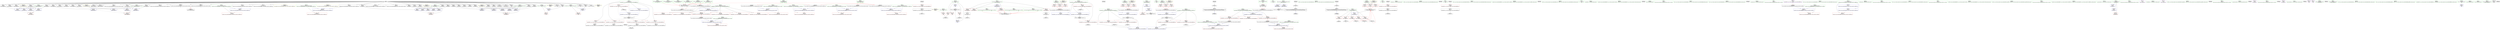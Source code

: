 digraph "SVFG" {
	label="SVFG";

	Node0x55dda91ebce0 [shape=record,color=grey,label="{NodeID: 0\nNullPtr}"];
	Node0x55dda91ebce0 -> Node0x55dda92118b0[style=solid];
	Node0x55dda91ebce0 -> Node0x55dda92119b0[style=solid];
	Node0x55dda91ebce0 -> Node0x55dda9211a80[style=solid];
	Node0x55dda91ebce0 -> Node0x55dda9211b50[style=solid];
	Node0x55dda91ebce0 -> Node0x55dda920e1d0[style=solid];
	Node0x55dda91ebce0 -> Node0x55dda920e2a0[style=solid];
	Node0x55dda91ebce0 -> Node0x55dda920e370[style=solid];
	Node0x55dda91ebce0 -> Node0x55dda920e440[style=solid];
	Node0x55dda91ebce0 -> Node0x55dda920e510[style=solid];
	Node0x55dda91ebce0 -> Node0x55dda920e5e0[style=solid];
	Node0x55dda91ebce0 -> Node0x55dda920e6b0[style=solid];
	Node0x55dda91ebce0 -> Node0x55dda920e780[style=solid];
	Node0x55dda91ebce0 -> Node0x55dda920e850[style=solid];
	Node0x55dda91ebce0 -> Node0x55dda920e920[style=solid];
	Node0x55dda91ebce0 -> Node0x55dda920e9f0[style=solid];
	Node0x55dda91ebce0 -> Node0x55dda920eac0[style=solid];
	Node0x55dda91ebce0 -> Node0x55dda920eb90[style=solid];
	Node0x55dda91ebce0 -> Node0x55dda920ec60[style=solid];
	Node0x55dda91ebce0 -> Node0x55dda920ed30[style=solid];
	Node0x55dda91ebce0 -> Node0x55dda920ee00[style=solid];
	Node0x55dda91ebce0 -> Node0x55dda920eed0[style=solid];
	Node0x55dda91ebce0 -> Node0x55dda920efa0[style=solid];
	Node0x55dda91ebce0 -> Node0x55dda920f070[style=solid];
	Node0x55dda91ebce0 -> Node0x55dda920f140[style=solid];
	Node0x55dda91ebce0 -> Node0x55dda9213c80[style=solid];
	Node0x55dda91ebce0 -> Node0x55dda9213d50[style=solid];
	Node0x55dda91ebce0 -> Node0x55dda9213e20[style=solid];
	Node0x55dda91ebce0 -> Node0x55dda9213ef0[style=solid];
	Node0x55dda91ebce0 -> Node0x55dda9213fc0[style=solid];
	Node0x55dda91ebce0 -> Node0x55dda9214090[style=solid];
	Node0x55dda91ebce0 -> Node0x55dda9214160[style=solid];
	Node0x55dda91ebce0 -> Node0x55dda9214230[style=solid];
	Node0x55dda91ebce0 -> Node0x55dda9214300[style=solid];
	Node0x55dda91ebce0 -> Node0x55dda92143d0[style=solid];
	Node0x55dda91ebce0 -> Node0x55dda92144a0[style=solid];
	Node0x55dda91ebce0 -> Node0x55dda9214570[style=solid];
	Node0x55dda91ebce0 -> Node0x55dda9214640[style=solid];
	Node0x55dda91ebce0 -> Node0x55dda9214710[style=solid];
	Node0x55dda91ebce0 -> Node0x55dda92147e0[style=solid];
	Node0x55dda91ebce0 -> Node0x55dda92148b0[style=solid];
	Node0x55dda91ebce0 -> Node0x55dda9214980[style=solid];
	Node0x55dda91ebce0 -> Node0x55dda9214a50[style=solid];
	Node0x55dda91ebce0 -> Node0x55dda9214b20[style=solid];
	Node0x55dda91ebce0 -> Node0x55dda9214bf0[style=solid];
	Node0x55dda91ebce0 -> Node0x55dda9214cc0[style=solid];
	Node0x55dda91ebce0 -> Node0x55dda9214d90[style=solid];
	Node0x55dda921df80 [shape=record,color=blue,label="{NodeID: 277\n529\<--558\nehselector.slot\<--\nmain\n}"];
	Node0x55dda921df80 -> Node0x55dda9213620[style=dashed];
	Node0x55dda9211dc0 [shape=record,color=red,label="{NodeID: 194\n308\<--274\n\<--i\n_Z6updateRNSt7__cxx1112basic_stringIcSt11char_traitsIcESaIcEEERKS4_iii\n}"];
	Node0x55dda9211dc0 -> Node0x55dda9215410[style=solid];
	Node0x55dda920ee00 [shape=record,color=black,label="{NodeID: 111\n244\<--3\n\<--dummyVal\n_ZStplIcSt11char_traitsIcESaIcEENSt7__cxx1112basic_stringIT_T0_T1_EERKS8_SA_\n}"];
	Node0x55dda920ee00 -> Node0x55dda921c650[style=solid];
	Node0x55dda920cf80 [shape=record,color=green,label="{NodeID: 28\n40\<--41\nref.tmp16\<--ref.tmp16_field_insensitive\n_Z9constructB5cxx11ic\n|{<s0>17}}"];
	Node0x55dda920cf80:s0 -> Node0x55dda925bba0[style=solid,color=red];
	Node0x55dda922b0e0 [shape=record,color=grey,label="{NodeID: 471\n325 = cmp(324, 103, )\n}"];
	Node0x55dda9213480 [shape=record,color=red,label="{NodeID: 222\n537\<--523\n\<--tests\nmain\n}"];
	Node0x55dda9213480 -> Node0x55dda922af60[style=solid];
	Node0x55dda9214f30 [shape=record,color=black,label="{NodeID: 139\n101\<--100\nconv\<--\n_Z9constructB5cxx11ic\n}"];
	Node0x55dda9214f30 -> Node0x55dda922a360[style=solid];
	Node0x55dda920f900 [shape=record,color=green,label="{NodeID: 56\n272\<--273\nS.addr\<--S.addr_field_insensitive\n_Z6updateRNSt7__cxx1112basic_stringIcSt11char_traitsIcESaIcEEERKS4_iii\n}"];
	Node0x55dda920f900 -> Node0x55dda92178a0[style=solid];
	Node0x55dda920f900 -> Node0x55dda9217970[style=solid];
	Node0x55dda920f900 -> Node0x55dda921ca60[style=solid];
	Node0x55dda920f900 -> Node0x55dda921cda0[style=solid];
	Node0x55dda9259fb0 [shape=record,color=black,label="{NodeID: 582\n437 = PHI()\n}"];
	Node0x55dda9242ab0 [shape=record,color=yellow,style=double,label="{NodeID: 499\n58V_1 = ENCHI(MR_58V_0)\npts\{427 \}\nFun[_Z5solveB5cxx11v]}"];
	Node0x55dda9242ab0 -> Node0x55dda921d420[style=dashed];
	Node0x55dda9242ab0 -> Node0x55dda921d5c0[style=dashed];
	Node0x55dda9242ab0 -> Node0x55dda921d760[style=dashed];
	Node0x55dda9242ab0 -> Node0x55dda921d900[style=dashed];
	Node0x55dda9242ab0 -> Node0x55dda921daa0[style=dashed];
	Node0x55dda921c990 [shape=record,color=blue,label="{NodeID: 250\n270\<--262\nP.addr\<--P\n_Z6updateRNSt7__cxx1112basic_stringIcSt11char_traitsIcESaIcEEERKS4_iii\n}"];
	Node0x55dda921c990 -> Node0x55dda923ebd0[style=dashed];
	Node0x55dda92165f0 [shape=record,color=red,label="{NodeID: 167\n70\<--24\nnrvo.val\<--nrvo\n_Z9constructB5cxx11ic\n}"];
	Node0x55dda9211170 [shape=record,color=green,label="{NodeID: 84\n523\<--524\ntests\<--tests_field_insensitive\nmain\n}"];
	Node0x55dda9211170 -> Node0x55dda9213480[style=solid];
	Node0x55dda91eedd0 [shape=record,color=green,label="{NodeID: 1\n4\<--1\n.str\<--dummyObj\nGlob }"];
	Node0x55dda9211e90 [shape=record,color=red,label="{NodeID: 195\n320\<--274\n\<--i\n_Z6updateRNSt7__cxx1112basic_stringIcSt11char_traitsIcESaIcEEERKS4_iii\n}"];
	Node0x55dda9211e90 -> Node0x55dda92155b0[style=solid];
	Node0x55dda920eed0 [shape=record,color=black,label="{NodeID: 112\n253\<--3\nlpad.val\<--dummyVal\n_ZStplIcSt11char_traitsIcESaIcEENSt7__cxx1112basic_stringIT_T0_T1_EERKS8_SA_\n}"];
	Node0x55dda920d050 [shape=record,color=green,label="{NodeID: 29\n42\<--43\nref.tmp21\<--ref.tmp21_field_insensitive\n_Z9constructB5cxx11ic\n|{<s0>20}}"];
	Node0x55dda920d050:s0 -> Node0x55dda925bba0[style=solid,color=red];
	Node0x55dda922b260 [shape=record,color=grey,label="{NodeID: 472\n340 = cmp(339, 50, )\n}"];
	Node0x55dda9213550 [shape=record,color=red,label="{NodeID: 223\n563\<--527\nexn\<--exn.slot\nmain\n}"];
	Node0x55dda9215000 [shape=record,color=black,label="{NodeID: 140\n129\<--128\nconv13\<--\n_Z9constructB5cxx11ic\n}"];
	Node0x55dda9215000 -> Node0x55dda922b3e0[style=solid];
	Node0x55dda920f9d0 [shape=record,color=green,label="{NodeID: 57\n274\<--275\ni\<--i_field_insensitive\n_Z6updateRNSt7__cxx1112basic_stringIcSt11char_traitsIcESaIcEEERKS4_iii\n}"];
	Node0x55dda920f9d0 -> Node0x55dda9211c20[style=solid];
	Node0x55dda920f9d0 -> Node0x55dda9211cf0[style=solid];
	Node0x55dda920f9d0 -> Node0x55dda9211dc0[style=solid];
	Node0x55dda920f9d0 -> Node0x55dda9211e90[style=solid];
	Node0x55dda920f9d0 -> Node0x55dda9211f60[style=solid];
	Node0x55dda920f9d0 -> Node0x55dda921cb30[style=solid];
	Node0x55dda920f9d0 -> Node0x55dda921ce70[style=solid];
	Node0x55dda925a080 [shape=record,color=black,label="{NodeID: 583\n384 = PHI()\n}"];
	Node0x55dda925a080 -> Node0x55dda922a1e0[style=solid];
	Node0x55dda9242b90 [shape=record,color=yellow,style=double,label="{NodeID: 500\n60V_1 = ENCHI(MR_60V_0)\npts\{429 \}\nFun[_Z5solveB5cxx11v]}"];
	Node0x55dda9242b90 -> Node0x55dda921d4f0[style=dashed];
	Node0x55dda9242b90 -> Node0x55dda921d690[style=dashed];
	Node0x55dda9242b90 -> Node0x55dda921d830[style=dashed];
	Node0x55dda9242b90 -> Node0x55dda921d9d0[style=dashed];
	Node0x55dda9242b90 -> Node0x55dda921db70[style=dashed];
	Node0x55dda921ca60 [shape=record,color=blue,label="{NodeID: 251\n272\<--263\nS.addr\<--S\n_Z6updateRNSt7__cxx1112basic_stringIcSt11char_traitsIcESaIcEEERKS4_iii\n}"];
	Node0x55dda921ca60 -> Node0x55dda923f0d0[style=dashed];
	Node0x55dda92166c0 [shape=record,color=red,label="{NodeID: 168\n166\<--28\nexn\<--exn.slot\n_Z9constructB5cxx11ic\n}"];
	Node0x55dda9211240 [shape=record,color=green,label="{NodeID: 85\n525\<--526\nref.tmp\<--ref.tmp_field_insensitive\nmain\n|{<s0>65}}"];
	Node0x55dda9211240:s0 -> Node0x55dda8fc95e0[style=solid,color=red];
	Node0x55dda9201840 [shape=record,color=green,label="{NodeID: 2\n6\<--1\n.str.1\<--dummyObj\nGlob }"];
	Node0x55dda9244d90 [shape=record,color=yellow,style=double,label="{NodeID: 528\n66V_1 = ENCHI(MR_66V_0)\npts\{524 \}\nFun[main]}"];
	Node0x55dda9244d90 -> Node0x55dda9213480[style=dashed];
	Node0x55dda9211f60 [shape=record,color=red,label="{NodeID: 196\n335\<--274\n\<--i\n_Z6updateRNSt7__cxx1112basic_stringIcSt11char_traitsIcESaIcEEERKS4_iii\n}"];
	Node0x55dda9211f60 -> Node0x55dda9229d60[style=solid];
	Node0x55dda920efa0 [shape=record,color=black,label="{NodeID: 113\n254\<--3\nlpad.val1\<--dummyVal\n_ZStplIcSt11char_traitsIcESaIcEENSt7__cxx1112basic_stringIT_T0_T1_EERKS8_SA_\n}"];
	Node0x55dda920d120 [shape=record,color=green,label="{NodeID: 30\n44\<--45\ncleanup.dest.slot\<--cleanup.dest.slot_field_insensitive\n_Z9constructB5cxx11ic\n}"];
	Node0x55dda920d120 -> Node0x55dda921bf00[style=solid];
	Node0x55dda920d120 -> Node0x55dda921bfd0[style=solid];
	Node0x55dda922b3e0 [shape=record,color=grey,label="{NodeID: 473\n130 = cmp(129, 131, )\n}"];
	Node0x55dda9213620 [shape=record,color=red,label="{NodeID: 224\n564\<--529\nsel\<--ehselector.slot\nmain\n}"];
	Node0x55dda92150d0 [shape=record,color=black,label="{NodeID: 141\n191\<--205\n_ZStltIcSt11char_traitsIcESaIcEEbRKNSt7__cxx1112basic_stringIT_T0_T1_EESA__ret\<--cmp\n_ZStltIcSt11char_traitsIcESaIcEEbRKNSt7__cxx1112basic_stringIT_T0_T1_EESA_\n|{<s0>23}}"];
	Node0x55dda92150d0:s0 -> Node0x55dda92594c0[style=solid,color=blue];
	Node0x55dda920faa0 [shape=record,color=green,label="{NodeID: 58\n287\<--288\n_ZNKSt7__cxx1112basic_stringIcSt11char_traitsIcESaIcEE4sizeEv\<--_ZNKSt7__cxx1112basic_stringIcSt11char_traitsIcESaIcEE4sizeEv_field_insensitive\n}"];
	Node0x55dda925a1e0 [shape=record,color=black,label="{NodeID: 584\n400 = PHI()\n}"];
	Node0x55dda925a1e0 -> Node0x55dda922a060[style=solid];
	Node0x55dda9242c70 [shape=record,color=yellow,style=double,label="{NodeID: 501\n48V_1 = ENCHI(MR_48V_0)\npts\{415 \}\nFun[_Z5solveB5cxx11v]}"];
	Node0x55dda9242c70 -> Node0x55dda92125e0[style=dashed];
	Node0x55dda9242c70 -> Node0x55dda92126b0[style=dashed];
	Node0x55dda9242c70 -> Node0x55dda9212780[style=dashed];
	Node0x55dda921cb30 [shape=record,color=blue,label="{NodeID: 252\n274\<--50\ni\<--\n_Z6updateRNSt7__cxx1112basic_stringIcSt11char_traitsIcESaIcEEERKS4_iii\n}"];
	Node0x55dda921cb30 -> Node0x55dda923f5d0[style=dashed];
	Node0x55dda9216790 [shape=record,color=red,label="{NodeID: 169\n167\<--30\nsel\<--ehselector.slot\n_Z9constructB5cxx11ic\n}"];
	Node0x55dda9211310 [shape=record,color=green,label="{NodeID: 86\n527\<--528\nexn.slot\<--exn.slot_field_insensitive\nmain\n}"];
	Node0x55dda9211310 -> Node0x55dda9213550[style=solid];
	Node0x55dda9211310 -> Node0x55dda921deb0[style=solid];
	Node0x55dda9201730 [shape=record,color=green,label="{NodeID: 3\n8\<--1\n.str.2\<--dummyObj\nGlob }"];
	Node0x55dda9244e70 [shape=record,color=yellow,style=double,label="{NodeID: 529\n68V_1 = ENCHI(MR_68V_0)\npts\{528 \}\nFun[main]}"];
	Node0x55dda9244e70 -> Node0x55dda921deb0[style=dashed];
	Node0x55dda9212030 [shape=record,color=red,label="{NodeID: 197\n297\<--294\n\<--call2\n_Z6updateRNSt7__cxx1112basic_stringIcSt11char_traitsIcESaIcEEERKS4_iii\n}"];
	Node0x55dda9212030 -> Node0x55dda9215340[style=solid];
	Node0x55dda920f070 [shape=record,color=black,label="{NodeID: 114\n403\<--3\n\<--dummyVal\n_ZStgtIcSt11char_traitsIcESaIcEEbRKNSt7__cxx1112basic_stringIT_T0_T1_EESA_\n}"];
	Node0x55dda920d1f0 [shape=record,color=green,label="{NodeID: 31\n55\<--56\n_ZNSaIcEC1Ev\<--_ZNSaIcEC1Ev_field_insensitive\n}"];
	Node0x55dda92136f0 [shape=record,color=blue,label="{NodeID: 225\n20\<--18\nn.addr\<--n\n_Z9constructB5cxx11ic\n}"];
	Node0x55dda92136f0 -> Node0x55dda9215ea0[style=dashed];
	Node0x55dda92136f0 -> Node0x55dda9215f70[style=dashed];
	Node0x55dda92136f0 -> Node0x55dda9216040[style=dashed];
	Node0x55dda92136f0 -> Node0x55dda9216110[style=dashed];
	Node0x55dda92136f0 -> Node0x55dda92161e0[style=dashed];
	Node0x55dda92151a0 [shape=record,color=black,label="{NodeID: 142\n284\<--283\nconv\<--\n_Z6updateRNSt7__cxx1112basic_stringIcSt11char_traitsIcESaIcEEERKS4_iii\n}"];
	Node0x55dda92151a0 -> Node0x55dda922a7e0[style=solid];
	Node0x55dda920fba0 [shape=record,color=green,label="{NodeID: 59\n295\<--296\n_ZNKSt7__cxx1112basic_stringIcSt11char_traitsIcESaIcEEixEm\<--_ZNKSt7__cxx1112basic_stringIcSt11char_traitsIcESaIcEEixEm_field_insensitive\n}"];
	Node0x55dda925a2e0 [shape=record,color=black,label="{NodeID: 585\n546 = PHI()\n}"];
	Node0x55dda9242d50 [shape=record,color=yellow,style=double,label="{NodeID: 502\n50V_1 = ENCHI(MR_50V_0)\npts\{417 \}\nFun[_Z5solveB5cxx11v]}"];
	Node0x55dda9242d50 -> Node0x55dda9212850[style=dashed];
	Node0x55dda9242d50 -> Node0x55dda9212920[style=dashed];
	Node0x55dda9242d50 -> Node0x55dda92129f0[style=dashed];
	Node0x55dda921cc00 [shape=record,color=blue,label="{NodeID: 253\n268\<--303\nR.addr\<--dec\n_Z6updateRNSt7__cxx1112basic_stringIcSt11char_traitsIcESaIcEEERKS4_iii\n}"];
	Node0x55dda921cc00 -> Node0x55dda923e6d0[style=dashed];
	Node0x55dda9216860 [shape=record,color=red,label="{NodeID: 170\n200\<--194\n\<--__lhs.addr\n_ZStltIcSt11char_traitsIcESaIcEEbRKNSt7__cxx1112basic_stringIT_T0_T1_EESA_\n}"];
	Node0x55dda92113e0 [shape=record,color=green,label="{NodeID: 87\n529\<--530\nehselector.slot\<--ehselector.slot_field_insensitive\nmain\n}"];
	Node0x55dda92113e0 -> Node0x55dda9213620[style=solid];
	Node0x55dda92113e0 -> Node0x55dda921df80[style=solid];
	Node0x55dda920b760 [shape=record,color=green,label="{NodeID: 4\n10\<--1\n.str.3\<--dummyObj\nGlob }"];
	Node0x55dda9244f50 [shape=record,color=yellow,style=double,label="{NodeID: 530\n70V_1 = ENCHI(MR_70V_0)\npts\{530 \}\nFun[main]}"];
	Node0x55dda9244f50 -> Node0x55dda921df80[style=dashed];
	Node0x55dda9212100 [shape=record,color=red,label="{NodeID: 198\n311\<--310\n\<--call6\n_Z6updateRNSt7__cxx1112basic_stringIcSt11char_traitsIcESaIcEEERKS4_iii\n}"];
	Node0x55dda9212100 -> Node0x55dda92154e0[style=solid];
	Node0x55dda920f140 [shape=record,color=black,label="{NodeID: 115\n404\<--3\n\<--dummyVal\n_ZStgtIcSt11char_traitsIcESaIcEEbRKNSt7__cxx1112basic_stringIT_T0_T1_EESA_\n|{<s0>44}}"];
	Node0x55dda920f140:s0 -> Node0x55dda925d2d0[style=solid,color=red];
	Node0x55dda920d2f0 [shape=record,color=green,label="{NodeID: 32\n59\<--60\n_ZNSt7__cxx1112basic_stringIcSt11char_traitsIcESaIcEEC1EPKcRKS3_\<--_ZNSt7__cxx1112basic_stringIcSt11char_traitsIcESaIcEEC1EPKcRKS3__field_insensitive\n}"];
	Node0x55dda92137c0 [shape=record,color=blue,label="{NodeID: 226\n22\<--19\nwinner.addr\<--winner\n_Z9constructB5cxx11ic\n}"];
	Node0x55dda92137c0 -> Node0x55dda92162b0[style=dashed];
	Node0x55dda92137c0 -> Node0x55dda9216380[style=dashed];
	Node0x55dda92137c0 -> Node0x55dda9216450[style=dashed];
	Node0x55dda92137c0 -> Node0x55dda9216520[style=dashed];
	Node0x55dda9215270 [shape=record,color=black,label="{NodeID: 143\n293\<--292\nconv1\<--\n_Z6updateRNSt7__cxx1112basic_stringIcSt11char_traitsIcESaIcEEERKS4_iii\n}"];
	Node0x55dda920fca0 [shape=record,color=green,label="{NodeID: 60\n352\<--353\n_ZSteqIcSt11char_traitsIcESaIcEEbRKNSt7__cxx1112basic_stringIT_T0_T1_EEPKS5_\<--_ZSteqIcSt11char_traitsIcESaIcEEbRKNSt7__cxx1112basic_stringIT_T0_T1_EEPKS5__field_insensitive\n}"];
	Node0x55dda925a3b0 [shape=record,color=black,label="{NodeID: 586\n534 = PHI()\n}"];
	Node0x55dda921ccd0 [shape=record,color=blue,label="{NodeID: 254\n270\<--316\nP.addr\<--dec10\n_Z6updateRNSt7__cxx1112basic_stringIcSt11char_traitsIcESaIcEEERKS4_iii\n}"];
	Node0x55dda921ccd0 -> Node0x55dda923ebd0[style=dashed];
	Node0x55dda9216930 [shape=record,color=red,label="{NodeID: 171\n201\<--196\n\<--__rhs.addr\n_ZStltIcSt11char_traitsIcESaIcEEbRKNSt7__cxx1112basic_stringIT_T0_T1_EESA_\n}"];
	Node0x55dda92114b0 [shape=record,color=green,label="{NodeID: 88\n543\<--544\n_ZNKSt7__cxx1112basic_stringIcSt11char_traitsIcESaIcEE5c_strEv\<--_ZNKSt7__cxx1112basic_stringIcSt11char_traitsIcESaIcEE5c_strEv_field_insensitive\n}"];
	Node0x55dda920b7f0 [shape=record,color=green,label="{NodeID: 5\n12\<--1\n.str.4\<--dummyObj\nGlob }"];
	Node0x55dda92121d0 [shape=record,color=red,label="{NodeID: 199\n323\<--322\n\<--call13\n_Z6updateRNSt7__cxx1112basic_stringIcSt11char_traitsIcESaIcEEERKS4_iii\n}"];
	Node0x55dda92121d0 -> Node0x55dda9215680[style=solid];
	Node0x55dda9213c80 [shape=record,color=black,label="{NodeID: 116\n469\<--3\n\<--dummyVal\n_Z5solveB5cxx11v\n}"];
	Node0x55dda920d3f0 [shape=record,color=green,label="{NodeID: 33\n62\<--63\n_ZNSaIcED1Ev\<--_ZNSaIcED1Ev_field_insensitive\n}"];
	Node0x55dda9213890 [shape=record,color=blue,label="{NodeID: 227\n24\<--53\nnrvo\<--\n_Z9constructB5cxx11ic\n}"];
	Node0x55dda9213890 -> Node0x55dda9213960[style=dashed];
	Node0x55dda9215340 [shape=record,color=black,label="{NodeID: 144\n298\<--297\nconv3\<--\n_Z6updateRNSt7__cxx1112basic_stringIcSt11char_traitsIcESaIcEEERKS4_iii\n}"];
	Node0x55dda9215340 -> Node0x55dda922a960[style=solid];
	Node0x55dda920fda0 [shape=record,color=green,label="{NodeID: 61\n358\<--359\n_ZStgtIcSt11char_traitsIcESaIcEEbRKNSt7__cxx1112basic_stringIT_T0_T1_EESA_\<--_ZStgtIcSt11char_traitsIcESaIcEEbRKNSt7__cxx1112basic_stringIT_T0_T1_EESA__field_insensitive\n}"];
	Node0x55dda925a480 [shape=record,color=black,label="{NodeID: 587\n542 = PHI()\n}"];
	Node0x55dda921cda0 [shape=record,color=blue,label="{NodeID: 255\n272\<--328\nS.addr\<--dec17\n_Z6updateRNSt7__cxx1112basic_stringIcSt11char_traitsIcESaIcEEERKS4_iii\n}"];
	Node0x55dda921cda0 -> Node0x55dda923f0d0[style=dashed];
	Node0x55dda9216a00 [shape=record,color=red,label="{NodeID: 172\n230\<--217\n\<--__lhs.addr\n_ZStplIcSt11char_traitsIcESaIcEENSt7__cxx1112basic_stringIT_T0_T1_EERKS8_SA_\n}"];
	Node0x55dda92115b0 [shape=record,color=green,label="{NodeID: 89\n547\<--548\nprintf\<--printf_field_insensitive\n}"];
	Node0x55dda920b880 [shape=record,color=green,label="{NodeID: 6\n50\<--1\n\<--dummyObj\nCan only get source location for instruction, argument, global var or function.}"];
	Node0x55dda92122a0 [shape=record,color=red,label="{NodeID: 200\n382\<--376\n\<--__lhs.addr\n_ZSteqIcSt11char_traitsIcESaIcEEbRKNSt7__cxx1112basic_stringIT_T0_T1_EEPKS5_\n}"];
	Node0x55dda9213d50 [shape=record,color=black,label="{NodeID: 117\n470\<--3\n\<--dummyVal\n_Z5solveB5cxx11v\n}"];
	Node0x55dda9213d50 -> Node0x55dda921d420[style=solid];
	Node0x55dda920d4f0 [shape=record,color=green,label="{NodeID: 34\n66\<--67\n_ZNSt7__cxx1112basic_stringIcSt11char_traitsIcESaIcEEpLEc\<--_ZNSt7__cxx1112basic_stringIcSt11char_traitsIcESaIcEEpLEc_field_insensitive\n}"];
	Node0x55dda9213960 [shape=record,color=blue,label="{NodeID: 228\n24\<--69\nnrvo\<--\n_Z9constructB5cxx11ic\n}"];
	Node0x55dda9213960 -> Node0x55dda92165f0[style=dashed];
	Node0x55dda9213960 -> Node0x55dda92413d0[style=dashed];
	Node0x55dda9215410 [shape=record,color=black,label="{NodeID: 145\n309\<--308\nconv5\<--\n_Z6updateRNSt7__cxx1112basic_stringIcSt11char_traitsIcESaIcEEERKS4_iii\n}"];
	Node0x55dda920fea0 [shape=record,color=green,label="{NodeID: 62\n364\<--365\n_ZNSt7__cxx1112basic_stringIcSt11char_traitsIcESaIcEEaSERKS4_\<--_ZNSt7__cxx1112basic_stringIcSt11char_traitsIcESaIcEEaSERKS4__field_insensitive\n}"];
	Node0x55dda925a5e0 [shape=record,color=black,label="{NodeID: 588\n578 = PHI()\n}"];
	Node0x55dda921ce70 [shape=record,color=blue,label="{NodeID: 256\n274\<--336\ni\<--inc\n_Z6updateRNSt7__cxx1112basic_stringIcSt11char_traitsIcESaIcEEERKS4_iii\n}"];
	Node0x55dda921ce70 -> Node0x55dda923f5d0[style=dashed];
	Node0x55dda9216ad0 [shape=record,color=red,label="{NodeID: 173\n234\<--219\n\<--__rhs.addr\n_ZStplIcSt11char_traitsIcESaIcEENSt7__cxx1112basic_stringIT_T0_T1_EERKS8_SA_\n}"];
	Node0x55dda92116b0 [shape=record,color=green,label="{NodeID: 90\n579\<--580\n__cxa_begin_catch\<--__cxa_begin_catch_field_insensitive\n}"];
	Node0x55dda920b910 [shape=record,color=green,label="{NodeID: 7\n53\<--1\n\<--dummyObj\nCan only get source location for instruction, argument, global var or function.}"];
	Node0x55dda9212370 [shape=record,color=red,label="{NodeID: 201\n383\<--378\n\<--__rhs.addr\n_ZSteqIcSt11char_traitsIcESaIcEEbRKNSt7__cxx1112basic_stringIT_T0_T1_EEPKS5_\n}"];
	Node0x55dda9213e20 [shape=record,color=black,label="{NodeID: 118\n472\<--3\n\<--dummyVal\n_Z5solveB5cxx11v\n}"];
	Node0x55dda9213e20 -> Node0x55dda921d4f0[style=solid];
	Node0x55dda920d5f0 [shape=record,color=green,label="{NodeID: 35\n85\<--86\n_ZNSt7__cxx1112basic_stringIcSt11char_traitsIcESaIcEED1Ev\<--_ZNSt7__cxx1112basic_stringIcSt11char_traitsIcESaIcEED1Ev_field_insensitive\n}"];
	Node0x55dda9213a30 [shape=record,color=blue,label="{NodeID: 229\n28\<--73\nexn.slot\<--\n_Z9constructB5cxx11ic\n}"];
	Node0x55dda9213a30 -> Node0x55dda92166c0[style=dashed];
	Node0x55dda92154e0 [shape=record,color=black,label="{NodeID: 146\n312\<--311\nconv7\<--\n_Z6updateRNSt7__cxx1112basic_stringIcSt11char_traitsIcESaIcEEERKS4_iii\n}"];
	Node0x55dda92154e0 -> Node0x55dda922a660[style=solid];
	Node0x55dda920ffa0 [shape=record,color=green,label="{NodeID: 63\n376\<--377\n__lhs.addr\<--__lhs.addr_field_insensitive\n_ZSteqIcSt11char_traitsIcESaIcEEbRKNSt7__cxx1112basic_stringIT_T0_T1_EEPKS5_\n}"];
	Node0x55dda920ffa0 -> Node0x55dda92122a0[style=solid];
	Node0x55dda920ffa0 -> Node0x55dda921cf40[style=solid];
	Node0x55dda925a6b0 [shape=record,color=black,label="{NodeID: 589\n375 = PHI(350, )\n1st arg _ZSteqIcSt11char_traitsIcESaIcEEbRKNSt7__cxx1112basic_stringIT_T0_T1_EEPKS5_ }"];
	Node0x55dda925a6b0 -> Node0x55dda921d010[style=solid];
	Node0x55dda921cf40 [shape=record,color=blue,label="{NodeID: 257\n376\<--374\n__lhs.addr\<--__lhs\n_ZSteqIcSt11char_traitsIcESaIcEEbRKNSt7__cxx1112basic_stringIT_T0_T1_EEPKS5_\n}"];
	Node0x55dda921cf40 -> Node0x55dda92122a0[style=dashed];
	Node0x55dda9216ba0 [shape=record,color=red,label="{NodeID: 174\n239\<--221\nnrvo.val\<--nrvo\n_ZStplIcSt11char_traitsIcESaIcEENSt7__cxx1112basic_stringIT_T0_T1_EERKS8_SA_\n}"];
	Node0x55dda92117b0 [shape=record,color=green,label="{NodeID: 91\n582\<--583\n_ZSt9terminatev\<--_ZSt9terminatev_field_insensitive\n}"];
	Node0x55dda920c150 [shape=record,color=green,label="{NodeID: 8\n69\<--1\n\<--dummyObj\nCan only get source location for instruction, argument, global var or function.}"];
	Node0x55dda92292e0 [shape=record,color=grey,label="{NodeID: 451\n303 = Binary(302, 304, )\n}"];
	Node0x55dda92292e0 -> Node0x55dda921cc00[style=solid];
	Node0x55dda9212440 [shape=record,color=red,label="{NodeID: 202\n398\<--392\n\<--__lhs.addr\n_ZStgtIcSt11char_traitsIcESaIcEEbRKNSt7__cxx1112basic_stringIT_T0_T1_EESA_\n}"];
	Node0x55dda9213ef0 [shape=record,color=black,label="{NodeID: 119\n476\<--3\n\<--dummyVal\n_Z5solveB5cxx11v\n}"];
	Node0x55dda920d6f0 [shape=record,color=green,label="{NodeID: 36\n110\<--111\n_ZNSt7__cxx1112basic_stringIcSt11char_traitsIcESaIcEEaSEOS4_\<--_ZNSt7__cxx1112basic_stringIcSt11char_traitsIcESaIcEEaSEOS4__field_insensitive\n}"];
	Node0x55dda9213b00 [shape=record,color=blue,label="{NodeID: 230\n30\<--75\nehselector.slot\<--\n_Z9constructB5cxx11ic\n}"];
	Node0x55dda9213b00 -> Node0x55dda9216790[style=dashed];
	Node0x55dda92155b0 [shape=record,color=black,label="{NodeID: 147\n321\<--320\nconv12\<--\n_Z6updateRNSt7__cxx1112basic_stringIcSt11char_traitsIcESaIcEEERKS4_iii\n}"];
	Node0x55dda9210070 [shape=record,color=green,label="{NodeID: 64\n378\<--379\n__rhs.addr\<--__rhs.addr_field_insensitive\n_ZSteqIcSt11char_traitsIcESaIcEEbRKNSt7__cxx1112basic_stringIT_T0_T1_EEPKS5_\n}"];
	Node0x55dda9210070 -> Node0x55dda9212370[style=solid];
	Node0x55dda9210070 -> Node0x55dda921d010[style=solid];
	Node0x55dda925bba0 [shape=record,color=black,label="{NodeID: 590\n17 = PHI(32, 38, 40, 42, 430, 432, 434, )\n0th arg _Z9constructB5cxx11ic |{<s0>24|<s1>25}}"];
	Node0x55dda925bba0:s0 -> Node0x55dda925cee0[style=solid,color=red];
	Node0x55dda925bba0:s1 -> Node0x55dda925cee0[style=solid,color=red];
	Node0x55dda921d010 [shape=record,color=blue,label="{NodeID: 258\n378\<--375\n__rhs.addr\<--__rhs\n_ZSteqIcSt11char_traitsIcESaIcEEbRKNSt7__cxx1112basic_stringIT_T0_T1_EEPKS5_\n}"];
	Node0x55dda921d010 -> Node0x55dda9212370[style=dashed];
	Node0x55dda9216c70 [shape=record,color=red,label="{NodeID: 175\n251\<--223\nexn\<--exn.slot\n_ZStplIcSt11char_traitsIcESaIcEENSt7__cxx1112basic_stringIT_T0_T1_EERKS8_SA_\n}"];
	Node0x55dda92118b0 [shape=record,color=black,label="{NodeID: 92\n2\<--3\ndummyVal\<--dummyVal\n}"];
	Node0x55dda920c1e0 [shape=record,color=green,label="{NodeID: 9\n93\<--1\n\<--dummyObj\nCan only get source location for instruction, argument, global var or function.}"];
	Node0x55dda9229460 [shape=record,color=grey,label="{NodeID: 452\n92 = Binary(91, 93, )\n|{<s0>8}}"];
	Node0x55dda9229460:s0 -> Node0x55dda925c580[style=solid,color=red];
	Node0x55dda9212510 [shape=record,color=red,label="{NodeID: 203\n399\<--394\n\<--__rhs.addr\n_ZStgtIcSt11char_traitsIcESaIcEEbRKNSt7__cxx1112basic_stringIT_T0_T1_EESA_\n}"];
	Node0x55dda9213fc0 [shape=record,color=black,label="{NodeID: 120\n477\<--3\n\<--dummyVal\n_Z5solveB5cxx11v\n}"];
	Node0x55dda9213fc0 -> Node0x55dda921d5c0[style=solid];
	Node0x55dda920d7f0 [shape=record,color=green,label="{NodeID: 37\n149\<--150\n_ZStltIcSt11char_traitsIcESaIcEEbRKNSt7__cxx1112basic_stringIT_T0_T1_EESA_\<--_ZStltIcSt11char_traitsIcESaIcEEbRKNSt7__cxx1112basic_stringIT_T0_T1_EESA__field_insensitive\n}"];
	Node0x55dda921ba60 [shape=record,color=blue,label="{NodeID: 231\n28\<--80\nexn.slot\<--\n_Z9constructB5cxx11ic\n}"];
	Node0x55dda921ba60 -> Node0x55dda92166c0[style=dashed];
	Node0x55dda9215680 [shape=record,color=black,label="{NodeID: 148\n324\<--323\nconv14\<--\n_Z6updateRNSt7__cxx1112basic_stringIcSt11char_traitsIcESaIcEEERKS4_iii\n}"];
	Node0x55dda9215680 -> Node0x55dda922b0e0[style=solid];
	Node0x55dda9210140 [shape=record,color=green,label="{NodeID: 65\n385\<--386\n_ZNKSt7__cxx1112basic_stringIcSt11char_traitsIcESaIcEE7compareEPKc\<--_ZNKSt7__cxx1112basic_stringIcSt11char_traitsIcESaIcEE7compareEPKc_field_insensitive\n}"];
	Node0x55dda925c580 [shape=record,color=black,label="{NodeID: 591\n18 = PHI(92, 106, 134, 141, 445, 452, 459, )\n1st arg _Z9constructB5cxx11ic }"];
	Node0x55dda925c580 -> Node0x55dda92136f0[style=solid];
	Node0x55dda92432f0 [shape=record,color=yellow,style=double,label="{NodeID: 508\n8V_1 = ENCHI(MR_8V_0)\npts\{29 \}\nFun[_Z9constructB5cxx11ic]}"];
	Node0x55dda92432f0 -> Node0x55dda9213a30[style=dashed];
	Node0x55dda92432f0 -> Node0x55dda921ba60[style=dashed];
	Node0x55dda92432f0 -> Node0x55dda921bbc0[style=dashed];
	Node0x55dda92432f0 -> Node0x55dda921bd60[style=dashed];
	Node0x55dda921d0e0 [shape=record,color=blue,label="{NodeID: 259\n392\<--390\n__lhs.addr\<--__lhs\n_ZStgtIcSt11char_traitsIcESaIcEEbRKNSt7__cxx1112basic_stringIT_T0_T1_EESA_\n}"];
	Node0x55dda921d0e0 -> Node0x55dda9212440[style=dashed];
	Node0x55dda9216d40 [shape=record,color=red,label="{NodeID: 176\n252\<--225\nsel\<--ehselector.slot\n_ZStplIcSt11char_traitsIcESaIcEENSt7__cxx1112basic_stringIT_T0_T1_EERKS8_SA_\n}"];
	Node0x55dda92119b0 [shape=record,color=black,label="{NodeID: 93\n72\<--3\n\<--dummyVal\n_Z9constructB5cxx11ic\n}"];
	Node0x55dda920c270 [shape=record,color=green,label="{NodeID: 10\n103\<--1\n\<--dummyObj\nCan only get source location for instruction, argument, global var or function.}"];
	Node0x55dda92295e0 [shape=record,color=grey,label="{NodeID: 453\n316 = Binary(315, 304, )\n}"];
	Node0x55dda92295e0 -> Node0x55dda921ccd0[style=solid];
	Node0x55dda92125e0 [shape=record,color=red,label="{NodeID: 204\n445\<--414\n\<--n\n_Z5solveB5cxx11v\n|{<s0>49}}"];
	Node0x55dda92125e0:s0 -> Node0x55dda925c580[style=solid,color=red];
	Node0x55dda9214090 [shape=record,color=black,label="{NodeID: 121\n479\<--3\n\<--dummyVal\n_Z5solveB5cxx11v\n}"];
	Node0x55dda9214090 -> Node0x55dda921d690[style=solid];
	Node0x55dda920d8f0 [shape=record,color=green,label="{NodeID: 38\n153\<--154\n_ZStplIcSt11char_traitsIcESaIcEENSt7__cxx1112basic_stringIT_T0_T1_EERKS8_SA_\<--_ZStplIcSt11char_traitsIcESaIcEENSt7__cxx1112basic_stringIT_T0_T1_EERKS8_SA__field_insensitive\n}"];
	Node0x55dda921baf0 [shape=record,color=blue,label="{NodeID: 232\n30\<--82\nehselector.slot\<--\n_Z9constructB5cxx11ic\n}"];
	Node0x55dda921baf0 -> Node0x55dda9216790[style=dashed];
	Node0x55dda9215750 [shape=record,color=black,label="{NodeID: 149\n373\<--387\n_ZSteqIcSt11char_traitsIcESaIcEEbRKNSt7__cxx1112basic_stringIT_T0_T1_EEPKS5__ret\<--cmp\n_ZSteqIcSt11char_traitsIcESaIcEEbRKNSt7__cxx1112basic_stringIT_T0_T1_EEPKS5_\n|{<s0>39}}"];
	Node0x55dda9215750:s0 -> Node0x55dda9259c60[style=solid,color=blue];
	Node0x55dda9210240 [shape=record,color=green,label="{NodeID: 66\n392\<--393\n__lhs.addr\<--__lhs.addr_field_insensitive\n_ZStgtIcSt11char_traitsIcESaIcEEbRKNSt7__cxx1112basic_stringIT_T0_T1_EESA_\n}"];
	Node0x55dda9210240 -> Node0x55dda9212440[style=solid];
	Node0x55dda9210240 -> Node0x55dda921d0e0[style=solid];
	Node0x55dda925c810 [shape=record,color=black,label="{NodeID: 592\n19 = PHI(94, 108, 136, 143, 136, 108, 143, )\n2nd arg _Z9constructB5cxx11ic }"];
	Node0x55dda925c810 -> Node0x55dda92137c0[style=solid];
	Node0x55dda92433d0 [shape=record,color=yellow,style=double,label="{NodeID: 509\n10V_1 = ENCHI(MR_10V_0)\npts\{31 \}\nFun[_Z9constructB5cxx11ic]}"];
	Node0x55dda92433d0 -> Node0x55dda9213b00[style=dashed];
	Node0x55dda92433d0 -> Node0x55dda921baf0[style=dashed];
	Node0x55dda92433d0 -> Node0x55dda921bc90[style=dashed];
	Node0x55dda92433d0 -> Node0x55dda921be30[style=dashed];
	Node0x55dda921d1b0 [shape=record,color=blue,label="{NodeID: 260\n394\<--391\n__rhs.addr\<--__rhs\n_ZStgtIcSt11char_traitsIcESaIcEEbRKNSt7__cxx1112basic_stringIT_T0_T1_EESA_\n}"];
	Node0x55dda921d1b0 -> Node0x55dda9212510[style=dashed];
	Node0x55dda9216e10 [shape=record,color=red,label="{NodeID: 177\n349\<--264\n\<--answer.addr\n_Z6updateRNSt7__cxx1112basic_stringIcSt11char_traitsIcESaIcEEERKS4_iii\n|{<s0>39}}"];
	Node0x55dda9216e10:s0 -> Node0x55dda8fc9510[style=solid,color=red];
	Node0x55dda9211a80 [shape=record,color=black,label="{NodeID: 94\n73\<--3\n\<--dummyVal\n_Z9constructB5cxx11ic\n}"];
	Node0x55dda9211a80 -> Node0x55dda9213a30[style=solid];
	Node0x55dda920c300 [shape=record,color=green,label="{NodeID: 11\n108\<--1\n\<--dummyObj\nCan only get source location for instruction, argument, global var or function.|{<s0>12|<s1>52}}"];
	Node0x55dda920c300:s0 -> Node0x55dda925c810[style=solid,color=red];
	Node0x55dda920c300:s1 -> Node0x55dda925c810[style=solid,color=red];
	Node0x55dda9229760 [shape=record,color=grey,label="{NodeID: 454\n141 = Binary(140, 93, )\n|{<s0>20}}"];
	Node0x55dda9229760:s0 -> Node0x55dda925c580[style=solid,color=red];
	Node0x55dda92126b0 [shape=record,color=red,label="{NodeID: 205\n452\<--414\n\<--n\n_Z5solveB5cxx11v\n|{<s0>52}}"];
	Node0x55dda92126b0:s0 -> Node0x55dda925c580[style=solid,color=red];
	Node0x55dda9214160 [shape=record,color=black,label="{NodeID: 122\n482\<--3\n\<--dummyVal\n_Z5solveB5cxx11v\n}"];
	Node0x55dda920d9f0 [shape=record,color=green,label="{NodeID: 39\n177\<--178\n__gxx_personality_v0\<--__gxx_personality_v0_field_insensitive\n}"];
	Node0x55dda923d7d0 [shape=record,color=black,label="{NodeID: 482\nMR_64V_3 = PHI(MR_64V_4, MR_64V_2, )\npts\{522 \}\n}"];
	Node0x55dda923d7d0 -> Node0x55dda9213210[style=dashed];
	Node0x55dda923d7d0 -> Node0x55dda92132e0[style=dashed];
	Node0x55dda923d7d0 -> Node0x55dda92133b0[style=dashed];
	Node0x55dda923d7d0 -> Node0x55dda921dde0[style=dashed];
	Node0x55dda921bbc0 [shape=record,color=blue,label="{NodeID: 233\n28\<--115\nexn.slot\<--\n_Z9constructB5cxx11ic\n}"];
	Node0x55dda921bbc0 -> Node0x55dda92166c0[style=dashed];
	Node0x55dda9215820 [shape=record,color=black,label="{NodeID: 150\n389\<--401\n_ZStgtIcSt11char_traitsIcESaIcEEbRKNSt7__cxx1112basic_stringIT_T0_T1_EESA__ret\<--cmp\n_ZStgtIcSt11char_traitsIcESaIcEEbRKNSt7__cxx1112basic_stringIT_T0_T1_EESA_\n|{<s0>40}}"];
	Node0x55dda9215820:s0 -> Node0x55dda9259da0[style=solid,color=blue];
	Node0x55dda9210310 [shape=record,color=green,label="{NodeID: 67\n394\<--395\n__rhs.addr\<--__rhs.addr_field_insensitive\n_ZStgtIcSt11char_traitsIcESaIcEEbRKNSt7__cxx1112basic_stringIT_T0_T1_EESA_\n}"];
	Node0x55dda9210310 -> Node0x55dda9212510[style=solid];
	Node0x55dda9210310 -> Node0x55dda921d1b0[style=solid];
	Node0x55dda925caa0 [shape=record,color=black,label="{NodeID: 593\n192 = PHI(32, )\n0th arg _ZStltIcSt11char_traitsIcESaIcEEbRKNSt7__cxx1112basic_stringIT_T0_T1_EESA_ }"];
	Node0x55dda925caa0 -> Node0x55dda921c0a0[style=solid];
	Node0x55dda921d280 [shape=record,color=blue,label="{NodeID: 261\n422\<--53\nnrvo\<--\n_Z5solveB5cxx11v\n}"];
	Node0x55dda921d280 -> Node0x55dda921d350[style=dashed];
	Node0x55dda9216ee0 [shape=record,color=red,label="{NodeID: 178\n355\<--264\n\<--answer.addr\n_Z6updateRNSt7__cxx1112basic_stringIcSt11char_traitsIcESaIcEEERKS4_iii\n|{<s0>40}}"];
	Node0x55dda9216ee0:s0 -> Node0x55dda925ccc0[style=solid,color=red];
	Node0x55dda9211b50 [shape=record,color=black,label="{NodeID: 95\n75\<--3\n\<--dummyVal\n_Z9constructB5cxx11ic\n}"];
	Node0x55dda9211b50 -> Node0x55dda9213b00[style=solid];
	Node0x55dda920c390 [shape=record,color=green,label="{NodeID: 12\n131\<--1\n\<--dummyObj\nCan only get source location for instruction, argument, global var or function.}"];
	Node0x55dda92298e0 [shape=record,color=grey,label="{NodeID: 455\n106 = Binary(105, 93, )\n|{<s0>12}}"];
	Node0x55dda92298e0:s0 -> Node0x55dda925c580[style=solid,color=red];
	Node0x55dda9212780 [shape=record,color=red,label="{NodeID: 206\n459\<--414\n\<--n\n_Z5solveB5cxx11v\n|{<s0>55}}"];
	Node0x55dda9212780:s0 -> Node0x55dda925c580[style=solid,color=red];
	Node0x55dda9214230 [shape=record,color=black,label="{NodeID: 123\n483\<--3\n\<--dummyVal\n_Z5solveB5cxx11v\n}"];
	Node0x55dda9214230 -> Node0x55dda921d760[style=solid];
	Node0x55dda920daf0 [shape=record,color=green,label="{NodeID: 40\n194\<--195\n__lhs.addr\<--__lhs.addr_field_insensitive\n_ZStltIcSt11char_traitsIcESaIcEEbRKNSt7__cxx1112basic_stringIT_T0_T1_EESA_\n}"];
	Node0x55dda920daf0 -> Node0x55dda9216860[style=solid];
	Node0x55dda920daf0 -> Node0x55dda921c0a0[style=solid];
	Node0x55dda8fc95e0 [shape=record,color=black,label="{NodeID: 566\n413 = PHI(525, )\n0th arg _Z5solveB5cxx11v |{<s0>50|<s1>53|<s2>56}}"];
	Node0x55dda8fc95e0:s0 -> Node0x55dda925d420[style=solid,color=red];
	Node0x55dda8fc95e0:s1 -> Node0x55dda925d420[style=solid,color=red];
	Node0x55dda8fc95e0:s2 -> Node0x55dda925d420[style=solid,color=red];
	Node0x55dda921bc90 [shape=record,color=blue,label="{NodeID: 234\n30\<--117\nehselector.slot\<--\n_Z9constructB5cxx11ic\n}"];
	Node0x55dda921bc90 -> Node0x55dda9216790[style=dashed];
	Node0x55dda92158f0 [shape=record,color=purple,label="{NodeID: 151\n57\<--4\n\<--.str\n_Z9constructB5cxx11ic\n}"];
	Node0x55dda92103e0 [shape=record,color=green,label="{NodeID: 68\n410\<--411\n_Z5solveB5cxx11v\<--_Z5solveB5cxx11v_field_insensitive\n}"];
	Node0x55dda925cbb0 [shape=record,color=black,label="{NodeID: 594\n193 = PHI(34, )\n1st arg _ZStltIcSt11char_traitsIcESaIcEEbRKNSt7__cxx1112basic_stringIT_T0_T1_EESA_ }"];
	Node0x55dda925cbb0 -> Node0x55dda921c170[style=solid];
	Node0x55dda921d350 [shape=record,color=blue,label="{NodeID: 262\n422\<--69\nnrvo\<--\n_Z5solveB5cxx11v\n}"];
	Node0x55dda921d350 -> Node0x55dda9212fa0[style=dashed];
	Node0x55dda9216fb0 [shape=record,color=red,label="{NodeID: 179\n362\<--264\n\<--answer.addr\n_Z6updateRNSt7__cxx1112basic_stringIcSt11char_traitsIcESaIcEEERKS4_iii\n}"];
	Node0x55dda920e1d0 [shape=record,color=black,label="{NodeID: 96\n79\<--3\n\<--dummyVal\n_Z9constructB5cxx11ic\n}"];
	Node0x55dda920c420 [shape=record,color=green,label="{NodeID: 13\n136\<--1\n\<--dummyObj\nCan only get source location for instruction, argument, global var or function.|{<s0>17|<s1>49}}"];
	Node0x55dda920c420:s0 -> Node0x55dda925c810[style=solid,color=red];
	Node0x55dda920c420:s1 -> Node0x55dda925c810[style=solid,color=red];
	Node0x55dda9229a60 [shape=record,color=grey,label="{NodeID: 456\n552 = Binary(551, 93, )\n}"];
	Node0x55dda9229a60 -> Node0x55dda921dde0[style=solid];
	Node0x55dda9212850 [shape=record,color=red,label="{NodeID: 207\n447\<--416\n\<--R\n_Z5solveB5cxx11v\n|{<s0>50}}"];
	Node0x55dda9212850:s0 -> Node0x55dda925d740[style=solid,color=red];
	Node0x55dda9214300 [shape=record,color=black,label="{NodeID: 124\n485\<--3\n\<--dummyVal\n_Z5solveB5cxx11v\n}"];
	Node0x55dda9214300 -> Node0x55dda921d830[style=solid];
	Node0x55dda920dbc0 [shape=record,color=green,label="{NodeID: 41\n196\<--197\n__rhs.addr\<--__rhs.addr_field_insensitive\n_ZStltIcSt11char_traitsIcESaIcEEbRKNSt7__cxx1112basic_stringIT_T0_T1_EESA_\n}"];
	Node0x55dda920dbc0 -> Node0x55dda9216930[style=solid];
	Node0x55dda920dbc0 -> Node0x55dda921c170[style=solid];
	Node0x55dda8fc9510 [shape=record,color=black,label="{NodeID: 567\n374 = PHI(349, )\n0th arg _ZSteqIcSt11char_traitsIcESaIcEEbRKNSt7__cxx1112basic_stringIT_T0_T1_EEPKS5_ }"];
	Node0x55dda8fc9510 -> Node0x55dda921cf40[style=solid];
	Node0x55dda921bd60 [shape=record,color=blue,label="{NodeID: 235\n28\<--122\nexn.slot\<--\n_Z9constructB5cxx11ic\n}"];
	Node0x55dda921bd60 -> Node0x55dda92166c0[style=dashed];
	Node0x55dda92159c0 [shape=record,color=purple,label="{NodeID: 152\n97\<--4\n\<--.str\n_Z9constructB5cxx11ic\n}"];
	Node0x55dda92104e0 [shape=record,color=green,label="{NodeID: 69\n414\<--415\nn\<--n_field_insensitive\n_Z5solveB5cxx11v\n}"];
	Node0x55dda92104e0 -> Node0x55dda92125e0[style=solid];
	Node0x55dda92104e0 -> Node0x55dda92126b0[style=solid];
	Node0x55dda92104e0 -> Node0x55dda9212780[style=solid];
	Node0x55dda925ccc0 [shape=record,color=black,label="{NodeID: 595\n390 = PHI(355, )\n0th arg _ZStgtIcSt11char_traitsIcESaIcEEbRKNSt7__cxx1112basic_stringIT_T0_T1_EESA_ }"];
	Node0x55dda925ccc0 -> Node0x55dda921d0e0[style=solid];
	Node0x55dda921d420 [shape=record,color=blue,label="{NodeID: 263\n426\<--470\nexn.slot\<--\n_Z5solveB5cxx11v\n}"];
	Node0x55dda921d420 -> Node0x55dda9213070[style=dashed];
	Node0x55dda9217080 [shape=record,color=red,label="{NodeID: 180\n285\<--266\n\<--current.addr\n_Z6updateRNSt7__cxx1112basic_stringIcSt11char_traitsIcESaIcEEERKS4_iii\n}"];
	Node0x55dda920e2a0 [shape=record,color=black,label="{NodeID: 97\n80\<--3\n\<--dummyVal\n_Z9constructB5cxx11ic\n}"];
	Node0x55dda920e2a0 -> Node0x55dda921ba60[style=solid];
	Node0x55dda920c4b0 [shape=record,color=green,label="{NodeID: 14\n143\<--1\n\<--dummyObj\nCan only get source location for instruction, argument, global var or function.|{<s0>20|<s1>55}}"];
	Node0x55dda920c4b0:s0 -> Node0x55dda925c810[style=solid,color=red];
	Node0x55dda920c4b0:s1 -> Node0x55dda925c810[style=solid,color=red];
	Node0x55dda9229be0 [shape=record,color=grey,label="{NodeID: 457\n328 = Binary(327, 304, )\n}"];
	Node0x55dda9229be0 -> Node0x55dda921cda0[style=solid];
	Node0x55dda9212920 [shape=record,color=red,label="{NodeID: 208\n454\<--416\n\<--R\n_Z5solveB5cxx11v\n|{<s0>53}}"];
	Node0x55dda9212920:s0 -> Node0x55dda925d740[style=solid,color=red];
	Node0x55dda92143d0 [shape=record,color=black,label="{NodeID: 125\n489\<--3\n\<--dummyVal\n_Z5solveB5cxx11v\n}"];
	Node0x55dda920dc90 [shape=record,color=green,label="{NodeID: 42\n203\<--204\n_ZNKSt7__cxx1112basic_stringIcSt11char_traitsIcESaIcEE7compareERKS4_\<--_ZNKSt7__cxx1112basic_stringIcSt11char_traitsIcESaIcEE7compareERKS4__field_insensitive\n}"];
	Node0x55dda92590c0 [shape=record,color=black,label="{NodeID: 568\n109 = PHI()\n}"];
	Node0x55dda923e6d0 [shape=record,color=black,label="{NodeID: 485\nMR_32V_3 = PHI(MR_32V_5, MR_32V_2, )\npts\{269 \}\n}"];
	Node0x55dda923e6d0 -> Node0x55dda9217560[style=dashed];
	Node0x55dda923e6d0 -> Node0x55dda9217630[style=dashed];
	Node0x55dda923e6d0 -> Node0x55dda921cc00[style=dashed];
	Node0x55dda923e6d0 -> Node0x55dda923e6d0[style=dashed];
	Node0x55dda921be30 [shape=record,color=blue,label="{NodeID: 236\n30\<--124\nehselector.slot\<--\n_Z9constructB5cxx11ic\n}"];
	Node0x55dda921be30 -> Node0x55dda9216790[style=dashed];
	Node0x55dda9215a90 [shape=record,color=purple,label="{NodeID: 153\n350\<--6\n\<--.str.1\n_Z6updateRNSt7__cxx1112basic_stringIcSt11char_traitsIcESaIcEEERKS4_iii\n|{<s0>39}}"];
	Node0x55dda9215a90:s0 -> Node0x55dda925a6b0[style=solid,color=red];
	Node0x55dda92105b0 [shape=record,color=green,label="{NodeID: 70\n416\<--417\nR\<--R_field_insensitive\n_Z5solveB5cxx11v\n}"];
	Node0x55dda92105b0 -> Node0x55dda9212850[style=solid];
	Node0x55dda92105b0 -> Node0x55dda9212920[style=solid];
	Node0x55dda92105b0 -> Node0x55dda92129f0[style=solid];
	Node0x55dda925cdd0 [shape=record,color=black,label="{NodeID: 596\n391 = PHI(356, )\n1st arg _ZStgtIcSt11char_traitsIcESaIcEEbRKNSt7__cxx1112basic_stringIT_T0_T1_EESA_ }"];
	Node0x55dda925cdd0 -> Node0x55dda921d1b0[style=solid];
	Node0x55dda921d4f0 [shape=record,color=blue,label="{NodeID: 264\n428\<--472\nehselector.slot\<--\n_Z5solveB5cxx11v\n}"];
	Node0x55dda921d4f0 -> Node0x55dda9213140[style=dashed];
	Node0x55dda9217150 [shape=record,color=red,label="{NodeID: 181\n291\<--266\n\<--current.addr\n_Z6updateRNSt7__cxx1112basic_stringIcSt11char_traitsIcESaIcEEERKS4_iii\n}"];
	Node0x55dda920e370 [shape=record,color=black,label="{NodeID: 98\n82\<--3\n\<--dummyVal\n_Z9constructB5cxx11ic\n}"];
	Node0x55dda920e370 -> Node0x55dda921baf0[style=solid];
	Node0x55dda920c540 [shape=record,color=green,label="{NodeID: 15\n300\<--1\n\<--dummyObj\nCan only get source location for instruction, argument, global var or function.}"];
	Node0x55dda9229d60 [shape=record,color=grey,label="{NodeID: 458\n336 = Binary(335, 93, )\n}"];
	Node0x55dda9229d60 -> Node0x55dda921ce70[style=solid];
	Node0x55dda92129f0 [shape=record,color=red,label="{NodeID: 209\n461\<--416\n\<--R\n_Z5solveB5cxx11v\n|{<s0>56}}"];
	Node0x55dda92129f0:s0 -> Node0x55dda925d740[style=solid,color=red];
	Node0x55dda92144a0 [shape=record,color=black,label="{NodeID: 126\n490\<--3\n\<--dummyVal\n_Z5solveB5cxx11v\n}"];
	Node0x55dda92144a0 -> Node0x55dda921d900[style=solid];
	Node0x55dda920dd90 [shape=record,color=green,label="{NodeID: 43\n210\<--211\n__clang_call_terminate\<--__clang_call_terminate_field_insensitive\n}"];
	Node0x55dda92591c0 [shape=record,color=black,label="{NodeID: 569\n65 = PHI()\n}"];
	Node0x55dda923ebd0 [shape=record,color=black,label="{NodeID: 486\nMR_34V_3 = PHI(MR_34V_4, MR_34V_2, )\npts\{271 \}\n}"];
	Node0x55dda923ebd0 -> Node0x55dda9217700[style=dashed];
	Node0x55dda923ebd0 -> Node0x55dda92177d0[style=dashed];
	Node0x55dda923ebd0 -> Node0x55dda921ccd0[style=dashed];
	Node0x55dda923ebd0 -> Node0x55dda923ebd0[style=dashed];
	Node0x55dda921bf00 [shape=record,color=blue,label="{NodeID: 237\n44\<--93\ncleanup.dest.slot\<--\n_Z9constructB5cxx11ic\n}"];
	Node0x55dda921bf00 -> Node0x55dda92418d0[style=dashed];
	Node0x55dda9215b60 [shape=record,color=purple,label="{NodeID: 154\n442\<--6\n\<--.str.1\n_Z5solveB5cxx11v\n}"];
	Node0x55dda9210680 [shape=record,color=green,label="{NodeID: 71\n418\<--419\nP\<--P_field_insensitive\n_Z5solveB5cxx11v\n}"];
	Node0x55dda9210680 -> Node0x55dda9212ac0[style=solid];
	Node0x55dda9210680 -> Node0x55dda9212b90[style=solid];
	Node0x55dda9210680 -> Node0x55dda9212c60[style=solid];
	Node0x55dda925cee0 [shape=record,color=black,label="{NodeID: 597\n214 = PHI(17, 17, )\n0th arg _ZStplIcSt11char_traitsIcESaIcEENSt7__cxx1112basic_stringIT_T0_T1_EERKS8_SA_ }"];
	Node0x55dda921d5c0 [shape=record,color=blue,label="{NodeID: 265\n426\<--477\nexn.slot\<--\n_Z5solveB5cxx11v\n}"];
	Node0x55dda921d5c0 -> Node0x55dda9213070[style=dashed];
	Node0x55dda9217220 [shape=record,color=red,label="{NodeID: 182\n307\<--266\n\<--current.addr\n_Z6updateRNSt7__cxx1112basic_stringIcSt11char_traitsIcESaIcEEERKS4_iii\n}"];
	Node0x55dda920e440 [shape=record,color=black,label="{NodeID: 99\n114\<--3\n\<--dummyVal\n_Z9constructB5cxx11ic\n}"];
	Node0x55dda920c5d0 [shape=record,color=green,label="{NodeID: 16\n304\<--1\n\<--dummyObj\nCan only get source location for instruction, argument, global var or function.}"];
	Node0x55dda9229ee0 [shape=record,color=grey,label="{NodeID: 459\n134 = Binary(133, 93, )\n|{<s0>17}}"];
	Node0x55dda9229ee0:s0 -> Node0x55dda925c580[style=solid,color=red];
	Node0x55dda9212ac0 [shape=record,color=red,label="{NodeID: 210\n448\<--418\n\<--P\n_Z5solveB5cxx11v\n|{<s0>50}}"];
	Node0x55dda9212ac0:s0 -> Node0x55dda925d8d0[style=solid,color=red];
	Node0x55dda9214570 [shape=record,color=black,label="{NodeID: 127\n492\<--3\n\<--dummyVal\n_Z5solveB5cxx11v\n}"];
	Node0x55dda9214570 -> Node0x55dda921d9d0[style=solid];
	Node0x55dda920de90 [shape=record,color=green,label="{NodeID: 44\n217\<--218\n__lhs.addr\<--__lhs.addr_field_insensitive\n_ZStplIcSt11char_traitsIcESaIcEENSt7__cxx1112basic_stringIT_T0_T1_EERKS8_SA_\n}"];
	Node0x55dda920de90 -> Node0x55dda9216a00[style=solid];
	Node0x55dda920de90 -> Node0x55dda921c240[style=solid];
	Node0x55dda92592c0 [shape=record,color=black,label="{NodeID: 570\n137 = PHI()\n}"];
	Node0x55dda923f0d0 [shape=record,color=black,label="{NodeID: 487\nMR_36V_3 = PHI(MR_36V_4, MR_36V_2, )\npts\{273 \}\n}"];
	Node0x55dda923f0d0 -> Node0x55dda92178a0[style=dashed];
	Node0x55dda923f0d0 -> Node0x55dda9217970[style=dashed];
	Node0x55dda923f0d0 -> Node0x55dda921cda0[style=dashed];
	Node0x55dda923f0d0 -> Node0x55dda923f0d0[style=dashed];
	Node0x55dda921bfd0 [shape=record,color=blue,label="{NodeID: 238\n44\<--93\ncleanup.dest.slot\<--\n_Z9constructB5cxx11ic\n}"];
	Node0x55dda921bfd0 -> Node0x55dda92418d0[style=dashed];
	Node0x55dda9215c30 [shape=record,color=purple,label="{NodeID: 155\n436\<--8\n\<--.str.2\n_Z5solveB5cxx11v\n}"];
	Node0x55dda9210750 [shape=record,color=green,label="{NodeID: 72\n420\<--421\nS\<--S_field_insensitive\n_Z5solveB5cxx11v\n}"];
	Node0x55dda9210750 -> Node0x55dda9212d30[style=solid];
	Node0x55dda9210750 -> Node0x55dda9212e00[style=solid];
	Node0x55dda9210750 -> Node0x55dda9212ed0[style=solid];
	Node0x55dda925d030 [shape=record,color=black,label="{NodeID: 598\n215 = PHI(32, 34, )\n1st arg _ZStplIcSt11char_traitsIcESaIcEENSt7__cxx1112basic_stringIT_T0_T1_EERKS8_SA_ }"];
	Node0x55dda925d030 -> Node0x55dda921c240[style=solid];
	Node0x55dda921d690 [shape=record,color=blue,label="{NodeID: 266\n428\<--479\nehselector.slot\<--\n_Z5solveB5cxx11v\n}"];
	Node0x55dda921d690 -> Node0x55dda9213140[style=dashed];
	Node0x55dda92172f0 [shape=record,color=red,label="{NodeID: 183\n319\<--266\n\<--current.addr\n_Z6updateRNSt7__cxx1112basic_stringIcSt11char_traitsIcESaIcEEERKS4_iii\n}"];
	Node0x55dda920e510 [shape=record,color=black,label="{NodeID: 100\n115\<--3\n\<--dummyVal\n_Z9constructB5cxx11ic\n}"];
	Node0x55dda920e510 -> Node0x55dda921bbc0[style=solid];
	Node0x55dda920c660 [shape=record,color=green,label="{NodeID: 17\n14\<--15\n_Z9constructB5cxx11ic\<--_Z9constructB5cxx11ic_field_insensitive\n}"];
	Node0x55dda922a060 [shape=record,color=grey,label="{NodeID: 460\n401 = cmp(400, 50, )\n}"];
	Node0x55dda922a060 -> Node0x55dda9215820[style=solid];
	Node0x55dda9212b90 [shape=record,color=red,label="{NodeID: 211\n455\<--418\n\<--P\n_Z5solveB5cxx11v\n|{<s0>53}}"];
	Node0x55dda9212b90:s0 -> Node0x55dda925d8d0[style=solid,color=red];
	Node0x55dda9214640 [shape=record,color=black,label="{NodeID: 128\n496\<--3\n\<--dummyVal\n_Z5solveB5cxx11v\n}"];
	Node0x55dda920df60 [shape=record,color=green,label="{NodeID: 45\n219\<--220\n__rhs.addr\<--__rhs.addr_field_insensitive\n_ZStplIcSt11char_traitsIcESaIcEENSt7__cxx1112basic_stringIT_T0_T1_EERKS8_SA_\n}"];
	Node0x55dda920df60 -> Node0x55dda9216ad0[style=solid];
	Node0x55dda920df60 -> Node0x55dda921c310[style=solid];
	Node0x55dda92593c0 [shape=record,color=black,label="{NodeID: 571\n144 = PHI()\n}"];
	Node0x55dda923f5d0 [shape=record,color=black,label="{NodeID: 488\nMR_38V_3 = PHI(MR_38V_4, MR_38V_2, )\npts\{275 \}\n}"];
	Node0x55dda923f5d0 -> Node0x55dda9211c20[style=dashed];
	Node0x55dda923f5d0 -> Node0x55dda9211cf0[style=dashed];
	Node0x55dda923f5d0 -> Node0x55dda9211dc0[style=dashed];
	Node0x55dda923f5d0 -> Node0x55dda9211e90[style=dashed];
	Node0x55dda923f5d0 -> Node0x55dda9211f60[style=dashed];
	Node0x55dda923f5d0 -> Node0x55dda921ce70[style=dashed];
	Node0x55dda921c0a0 [shape=record,color=blue,label="{NodeID: 239\n194\<--192\n__lhs.addr\<--__lhs\n_ZStltIcSt11char_traitsIcESaIcEEbRKNSt7__cxx1112basic_stringIT_T0_T1_EESA_\n}"];
	Node0x55dda921c0a0 -> Node0x55dda9216860[style=dashed];
	Node0x55dda9215d00 [shape=record,color=purple,label="{NodeID: 156\n533\<--10\n\<--.str.3\nmain\n}"];
	Node0x55dda9210820 [shape=record,color=green,label="{NodeID: 73\n422\<--423\nnrvo\<--nrvo_field_insensitive\n_Z5solveB5cxx11v\n}"];
	Node0x55dda9210820 -> Node0x55dda9212fa0[style=solid];
	Node0x55dda9210820 -> Node0x55dda921d280[style=solid];
	Node0x55dda9210820 -> Node0x55dda921d350[style=solid];
	Node0x55dda925d180 [shape=record,color=black,label="{NodeID: 599\n216 = PHI(34, 32, )\n2nd arg _ZStplIcSt11char_traitsIcESaIcEENSt7__cxx1112basic_stringIT_T0_T1_EERKS8_SA_ }"];
	Node0x55dda925d180 -> Node0x55dda921c310[style=solid];
	Node0x55dda921d760 [shape=record,color=blue,label="{NodeID: 267\n426\<--483\nexn.slot\<--\n_Z5solveB5cxx11v\n}"];
	Node0x55dda921d760 -> Node0x55dda9213070[style=dashed];
	Node0x55dda92173c0 [shape=record,color=red,label="{NodeID: 184\n356\<--266\n\<--current.addr\n_Z6updateRNSt7__cxx1112basic_stringIcSt11char_traitsIcESaIcEEERKS4_iii\n|{<s0>40}}"];
	Node0x55dda92173c0:s0 -> Node0x55dda925cdd0[style=solid,color=red];
	Node0x55dda920e5e0 [shape=record,color=black,label="{NodeID: 101\n117\<--3\n\<--dummyVal\n_Z9constructB5cxx11ic\n}"];
	Node0x55dda920e5e0 -> Node0x55dda921bc90[style=solid];
	Node0x55dda920c760 [shape=record,color=green,label="{NodeID: 18\n20\<--21\nn.addr\<--n.addr_field_insensitive\n_Z9constructB5cxx11ic\n}"];
	Node0x55dda920c760 -> Node0x55dda9215ea0[style=solid];
	Node0x55dda920c760 -> Node0x55dda9215f70[style=solid];
	Node0x55dda920c760 -> Node0x55dda9216040[style=solid];
	Node0x55dda920c760 -> Node0x55dda9216110[style=solid];
	Node0x55dda920c760 -> Node0x55dda92161e0[style=solid];
	Node0x55dda920c760 -> Node0x55dda92136f0[style=solid];
	Node0x55dda922a1e0 [shape=record,color=grey,label="{NodeID: 461\n387 = cmp(384, 50, )\n}"];
	Node0x55dda922a1e0 -> Node0x55dda9215750[style=solid];
	Node0x55dda9212c60 [shape=record,color=red,label="{NodeID: 212\n462\<--418\n\<--P\n_Z5solveB5cxx11v\n|{<s0>56}}"];
	Node0x55dda9212c60:s0 -> Node0x55dda925d8d0[style=solid,color=red];
	Node0x55dda9214710 [shape=record,color=black,label="{NodeID: 129\n497\<--3\n\<--dummyVal\n_Z5solveB5cxx11v\n}"];
	Node0x55dda9214710 -> Node0x55dda921daa0[style=solid];
	Node0x55dda920e030 [shape=record,color=green,label="{NodeID: 46\n221\<--222\nnrvo\<--nrvo_field_insensitive\n_ZStplIcSt11char_traitsIcESaIcEENSt7__cxx1112basic_stringIT_T0_T1_EERKS8_SA_\n}"];
	Node0x55dda920e030 -> Node0x55dda9216ba0[style=solid];
	Node0x55dda920e030 -> Node0x55dda921c3e0[style=solid];
	Node0x55dda920e030 -> Node0x55dda921c4b0[style=solid];
	Node0x55dda92594c0 [shape=record,color=black,label="{NodeID: 572\n148 = PHI(191, )\n}"];
	Node0x55dda921c170 [shape=record,color=blue,label="{NodeID: 240\n196\<--193\n__rhs.addr\<--__rhs\n_ZStltIcSt11char_traitsIcESaIcEEbRKNSt7__cxx1112basic_stringIT_T0_T1_EESA_\n}"];
	Node0x55dda921c170 -> Node0x55dda9216930[style=dashed];
	Node0x55dda9215dd0 [shape=record,color=purple,label="{NodeID: 157\n545\<--12\n\<--.str.4\nmain\n}"];
	Node0x55dda92108f0 [shape=record,color=green,label="{NodeID: 74\n424\<--425\nref.tmp\<--ref.tmp_field_insensitive\n_Z5solveB5cxx11v\n}"];
	Node0x55dda925d2d0 [shape=record,color=black,label="{NodeID: 600\n577 = PHI(208, 404, )\n0th arg __clang_call_terminate }"];
	Node0x55dda921d830 [shape=record,color=blue,label="{NodeID: 268\n428\<--485\nehselector.slot\<--\n_Z5solveB5cxx11v\n}"];
	Node0x55dda921d830 -> Node0x55dda9213140[style=dashed];
	Node0x55dda9217490 [shape=record,color=red,label="{NodeID: 185\n361\<--266\n\<--current.addr\n_Z6updateRNSt7__cxx1112basic_stringIcSt11char_traitsIcESaIcEEERKS4_iii\n}"];
	Node0x55dda920e6b0 [shape=record,color=black,label="{NodeID: 102\n121\<--3\n\<--dummyVal\n_Z9constructB5cxx11ic\n}"];
	Node0x55dda920c830 [shape=record,color=green,label="{NodeID: 19\n22\<--23\nwinner.addr\<--winner.addr_field_insensitive\n_Z9constructB5cxx11ic\n}"];
	Node0x55dda920c830 -> Node0x55dda92162b0[style=solid];
	Node0x55dda920c830 -> Node0x55dda9216380[style=solid];
	Node0x55dda920c830 -> Node0x55dda9216450[style=solid];
	Node0x55dda920c830 -> Node0x55dda9216520[style=solid];
	Node0x55dda920c830 -> Node0x55dda92137c0[style=solid];
	Node0x55dda922a360 [shape=record,color=grey,label="{NodeID: 462\n102 = cmp(101, 103, )\n}"];
	Node0x55dda9212d30 [shape=record,color=red,label="{NodeID: 213\n449\<--420\n\<--S\n_Z5solveB5cxx11v\n|{<s0>50}}"];
	Node0x55dda9212d30:s0 -> Node0x55dda925da60[style=solid,color=red];
	Node0x55dda92147e0 [shape=record,color=black,label="{NodeID: 130\n499\<--3\n\<--dummyVal\n_Z5solveB5cxx11v\n}"];
	Node0x55dda92147e0 -> Node0x55dda921db70[style=solid];
	Node0x55dda920e100 [shape=record,color=green,label="{NodeID: 47\n223\<--224\nexn.slot\<--exn.slot_field_insensitive\n_ZStplIcSt11char_traitsIcESaIcEENSt7__cxx1112basic_stringIT_T0_T1_EERKS8_SA_\n}"];
	Node0x55dda920e100 -> Node0x55dda9216c70[style=solid];
	Node0x55dda920e100 -> Node0x55dda921c580[style=solid];
	Node0x55dda9259660 [shape=record,color=black,label="{NodeID: 573\n202 = PHI()\n}"];
	Node0x55dda9259660 -> Node0x55dda922a4e0[style=solid];
	Node0x55dda921c240 [shape=record,color=blue,label="{NodeID: 241\n217\<--215\n__lhs.addr\<--__lhs\n_ZStplIcSt11char_traitsIcESaIcEENSt7__cxx1112basic_stringIT_T0_T1_EERKS8_SA_\n}"];
	Node0x55dda921c240 -> Node0x55dda9216a00[style=dashed];
	Node0x55dda9215ea0 [shape=record,color=red,label="{NodeID: 158\n48\<--20\n\<--n.addr\n_Z9constructB5cxx11ic\n}"];
	Node0x55dda9215ea0 -> Node0x55dda922ade0[style=solid];
	Node0x55dda92109c0 [shape=record,color=green,label="{NodeID: 75\n426\<--427\nexn.slot\<--exn.slot_field_insensitive\n_Z5solveB5cxx11v\n}"];
	Node0x55dda92109c0 -> Node0x55dda9213070[style=solid];
	Node0x55dda92109c0 -> Node0x55dda921d420[style=solid];
	Node0x55dda92109c0 -> Node0x55dda921d5c0[style=solid];
	Node0x55dda92109c0 -> Node0x55dda921d760[style=solid];
	Node0x55dda92109c0 -> Node0x55dda921d900[style=solid];
	Node0x55dda92109c0 -> Node0x55dda921daa0[style=solid];
	Node0x55dda925d420 [shape=record,color=black,label="{NodeID: 601\n259 = PHI(413, 413, 413, )\n0th arg _Z6updateRNSt7__cxx1112basic_stringIcSt11char_traitsIcESaIcEEERKS4_iii }"];
	Node0x55dda925d420 -> Node0x55dda921c720[style=solid];
	Node0x55dda923acb0 [shape=record,color=yellow,style=double,label="{NodeID: 518\n24V_1 = ENCHI(MR_24V_0)\npts\{224 \}\nFun[_ZStplIcSt11char_traitsIcESaIcEENSt7__cxx1112basic_stringIT_T0_T1_EERKS8_SA_]}"];
	Node0x55dda923acb0 -> Node0x55dda921c580[style=dashed];
	Node0x55dda921d900 [shape=record,color=blue,label="{NodeID: 269\n426\<--490\nexn.slot\<--\n_Z5solveB5cxx11v\n}"];
	Node0x55dda921d900 -> Node0x55dda9213070[style=dashed];
	Node0x55dda9217560 [shape=record,color=red,label="{NodeID: 186\n302\<--268\n\<--R.addr\n_Z6updateRNSt7__cxx1112basic_stringIcSt11char_traitsIcESaIcEEERKS4_iii\n}"];
	Node0x55dda9217560 -> Node0x55dda92292e0[style=solid];
	Node0x55dda920e780 [shape=record,color=black,label="{NodeID: 103\n122\<--3\n\<--dummyVal\n_Z9constructB5cxx11ic\n}"];
	Node0x55dda920e780 -> Node0x55dda921bd60[style=solid];
	Node0x55dda920c900 [shape=record,color=green,label="{NodeID: 20\n24\<--25\nnrvo\<--nrvo_field_insensitive\n_Z9constructB5cxx11ic\n}"];
	Node0x55dda920c900 -> Node0x55dda92165f0[style=solid];
	Node0x55dda920c900 -> Node0x55dda9213890[style=solid];
	Node0x55dda920c900 -> Node0x55dda9213960[style=solid];
	Node0x55dda922a4e0 [shape=record,color=grey,label="{NodeID: 463\n205 = cmp(202, 50, )\n}"];
	Node0x55dda922a4e0 -> Node0x55dda92150d0[style=solid];
	Node0x55dda9212e00 [shape=record,color=red,label="{NodeID: 214\n456\<--420\n\<--S\n_Z5solveB5cxx11v\n|{<s0>53}}"];
	Node0x55dda9212e00:s0 -> Node0x55dda925da60[style=solid,color=red];
	Node0x55dda92148b0 [shape=record,color=black,label="{NodeID: 131\n510\<--3\nlpad.val\<--dummyVal\n_Z5solveB5cxx11v\n}"];
	Node0x55dda920f1f0 [shape=record,color=green,label="{NodeID: 48\n225\<--226\nehselector.slot\<--ehselector.slot_field_insensitive\n_ZStplIcSt11char_traitsIcESaIcEENSt7__cxx1112basic_stringIT_T0_T1_EERKS8_SA_\n}"];
	Node0x55dda920f1f0 -> Node0x55dda9216d40[style=solid];
	Node0x55dda920f1f0 -> Node0x55dda921c650[style=solid];
	Node0x55dda9259760 [shape=record,color=black,label="{NodeID: 574\n235 = PHI()\n}"];
	Node0x55dda921c310 [shape=record,color=blue,label="{NodeID: 242\n219\<--216\n__rhs.addr\<--__rhs\n_ZStplIcSt11char_traitsIcESaIcEENSt7__cxx1112basic_stringIT_T0_T1_EERKS8_SA_\n}"];
	Node0x55dda921c310 -> Node0x55dda9216ad0[style=dashed];
	Node0x55dda9215f70 [shape=record,color=red,label="{NodeID: 159\n91\<--20\n\<--n.addr\n_Z9constructB5cxx11ic\n}"];
	Node0x55dda9215f70 -> Node0x55dda9229460[style=solid];
	Node0x55dda9210a90 [shape=record,color=green,label="{NodeID: 76\n428\<--429\nehselector.slot\<--ehselector.slot_field_insensitive\n_Z5solveB5cxx11v\n}"];
	Node0x55dda9210a90 -> Node0x55dda9213140[style=solid];
	Node0x55dda9210a90 -> Node0x55dda921d4f0[style=solid];
	Node0x55dda9210a90 -> Node0x55dda921d690[style=solid];
	Node0x55dda9210a90 -> Node0x55dda921d830[style=solid];
	Node0x55dda9210a90 -> Node0x55dda921d9d0[style=solid];
	Node0x55dda9210a90 -> Node0x55dda921db70[style=solid];
	Node0x55dda925d5b0 [shape=record,color=black,label="{NodeID: 602\n260 = PHI(430, 432, 434, )\n1st arg _Z6updateRNSt7__cxx1112basic_stringIcSt11char_traitsIcESaIcEEERKS4_iii }"];
	Node0x55dda925d5b0 -> Node0x55dda921c7f0[style=solid];
	Node0x55dda923ad90 [shape=record,color=yellow,style=double,label="{NodeID: 519\n26V_1 = ENCHI(MR_26V_0)\npts\{226 \}\nFun[_ZStplIcSt11char_traitsIcESaIcEENSt7__cxx1112basic_stringIT_T0_T1_EERKS8_SA_]}"];
	Node0x55dda923ad90 -> Node0x55dda921c650[style=dashed];
	Node0x55dda921d9d0 [shape=record,color=blue,label="{NodeID: 270\n428\<--492\nehselector.slot\<--\n_Z5solveB5cxx11v\n}"];
	Node0x55dda921d9d0 -> Node0x55dda9213140[style=dashed];
	Node0x55dda9217630 [shape=record,color=red,label="{NodeID: 187\n339\<--268\n\<--R.addr\n_Z6updateRNSt7__cxx1112basic_stringIcSt11char_traitsIcESaIcEEERKS4_iii\n}"];
	Node0x55dda9217630 -> Node0x55dda922b260[style=solid];
	Node0x55dda920e850 [shape=record,color=black,label="{NodeID: 104\n124\<--3\n\<--dummyVal\n_Z9constructB5cxx11ic\n}"];
	Node0x55dda920e850 -> Node0x55dda921be30[style=solid];
	Node0x55dda920c9d0 [shape=record,color=green,label="{NodeID: 21\n26\<--27\nref.tmp\<--ref.tmp_field_insensitive\n_Z9constructB5cxx11ic\n}"];
	Node0x55dda922a660 [shape=record,color=grey,label="{NodeID: 464\n313 = cmp(312, 131, )\n}"];
	Node0x55dda9212ed0 [shape=record,color=red,label="{NodeID: 215\n463\<--420\n\<--S\n_Z5solveB5cxx11v\n|{<s0>56}}"];
	Node0x55dda9212ed0:s0 -> Node0x55dda925da60[style=solid,color=red];
	Node0x55dda9214980 [shape=record,color=black,label="{NodeID: 132\n511\<--3\nlpad.val14\<--dummyVal\n_Z5solveB5cxx11v\n}"];
	Node0x55dda920f2c0 [shape=record,color=green,label="{NodeID: 49\n232\<--233\n_ZNSt7__cxx1112basic_stringIcSt11char_traitsIcESaIcEEC1ERKS4_\<--_ZNSt7__cxx1112basic_stringIcSt11char_traitsIcESaIcEEC1ERKS4__field_insensitive\n}"];
	Node0x55dda9259830 [shape=record,color=black,label="{NodeID: 575\n286 = PHI()\n}"];
	Node0x55dda9259830 -> Node0x55dda922a7e0[style=solid];
	Node0x55dda921c3e0 [shape=record,color=blue,label="{NodeID: 243\n221\<--53\nnrvo\<--\n_ZStplIcSt11char_traitsIcESaIcEENSt7__cxx1112basic_stringIT_T0_T1_EERKS8_SA_\n}"];
	Node0x55dda921c3e0 -> Node0x55dda921c4b0[style=dashed];
	Node0x55dda9216040 [shape=record,color=red,label="{NodeID: 160\n105\<--20\n\<--n.addr\n_Z9constructB5cxx11ic\n}"];
	Node0x55dda9216040 -> Node0x55dda92298e0[style=solid];
	Node0x55dda9210b60 [shape=record,color=green,label="{NodeID: 77\n430\<--431\nref.tmp1\<--ref.tmp1_field_insensitive\n_Z5solveB5cxx11v\n|{<s0>49|<s1>50}}"];
	Node0x55dda9210b60:s0 -> Node0x55dda925bba0[style=solid,color=red];
	Node0x55dda9210b60:s1 -> Node0x55dda925d5b0[style=solid,color=red];
	Node0x55dda925d740 [shape=record,color=black,label="{NodeID: 603\n261 = PHI(447, 454, 461, )\n2nd arg _Z6updateRNSt7__cxx1112basic_stringIcSt11char_traitsIcESaIcEEERKS4_iii }"];
	Node0x55dda925d740 -> Node0x55dda921c8c0[style=solid];
	Node0x55dda921daa0 [shape=record,color=blue,label="{NodeID: 271\n426\<--497\nexn.slot\<--\n_Z5solveB5cxx11v\n}"];
	Node0x55dda921daa0 -> Node0x55dda9213070[style=dashed];
	Node0x55dda9217700 [shape=record,color=red,label="{NodeID: 188\n315\<--270\n\<--P.addr\n_Z6updateRNSt7__cxx1112basic_stringIcSt11char_traitsIcESaIcEEERKS4_iii\n}"];
	Node0x55dda9217700 -> Node0x55dda92295e0[style=solid];
	Node0x55dda920e920 [shape=record,color=black,label="{NodeID: 105\n168\<--3\nlpad.val\<--dummyVal\n_Z9constructB5cxx11ic\n}"];
	Node0x55dda920caa0 [shape=record,color=green,label="{NodeID: 22\n28\<--29\nexn.slot\<--exn.slot_field_insensitive\n_Z9constructB5cxx11ic\n}"];
	Node0x55dda920caa0 -> Node0x55dda92166c0[style=solid];
	Node0x55dda920caa0 -> Node0x55dda9213a30[style=solid];
	Node0x55dda920caa0 -> Node0x55dda921ba60[style=solid];
	Node0x55dda920caa0 -> Node0x55dda921bbc0[style=solid];
	Node0x55dda920caa0 -> Node0x55dda921bd60[style=solid];
	Node0x55dda922a7e0 [shape=record,color=grey,label="{NodeID: 465\n289 = cmp(284, 286, )\n}"];
	Node0x55dda9212fa0 [shape=record,color=red,label="{NodeID: 216\n467\<--422\nnrvo.val\<--nrvo\n_Z5solveB5cxx11v\n}"];
	Node0x55dda9214a50 [shape=record,color=black,label="{NodeID: 133\n555\<--3\n\<--dummyVal\nmain\n}"];
	Node0x55dda920f3c0 [shape=record,color=green,label="{NodeID: 50\n236\<--237\n_ZNSt7__cxx1112basic_stringIcSt11char_traitsIcESaIcEE6appendERKS4_\<--_ZNSt7__cxx1112basic_stringIcSt11char_traitsIcESaIcEE6appendERKS4__field_insensitive\n}"];
	Node0x55dda9259960 [shape=record,color=black,label="{NodeID: 576\n294 = PHI()\n}"];
	Node0x55dda9259960 -> Node0x55dda9212030[style=solid];
	Node0x55dda921c4b0 [shape=record,color=blue,label="{NodeID: 244\n221\<--69\nnrvo\<--\n_ZStplIcSt11char_traitsIcESaIcEENSt7__cxx1112basic_stringIT_T0_T1_EERKS8_SA_\n}"];
	Node0x55dda921c4b0 -> Node0x55dda9216ba0[style=dashed];
	Node0x55dda9216110 [shape=record,color=red,label="{NodeID: 161\n133\<--20\n\<--n.addr\n_Z9constructB5cxx11ic\n}"];
	Node0x55dda9216110 -> Node0x55dda9229ee0[style=solid];
	Node0x55dda9210c30 [shape=record,color=green,label="{NodeID: 78\n432\<--433\nref.tmp6\<--ref.tmp6_field_insensitive\n_Z5solveB5cxx11v\n|{<s0>52|<s1>53}}"];
	Node0x55dda9210c30:s0 -> Node0x55dda925bba0[style=solid,color=red];
	Node0x55dda9210c30:s1 -> Node0x55dda925d5b0[style=solid,color=red];
	Node0x55dda925d8d0 [shape=record,color=black,label="{NodeID: 604\n262 = PHI(448, 455, 462, )\n3rd arg _Z6updateRNSt7__cxx1112basic_stringIcSt11char_traitsIcESaIcEEERKS4_iii }"];
	Node0x55dda925d8d0 -> Node0x55dda921c990[style=solid];
	Node0x55dda921db70 [shape=record,color=blue,label="{NodeID: 272\n428\<--499\nehselector.slot\<--\n_Z5solveB5cxx11v\n}"];
	Node0x55dda921db70 -> Node0x55dda9213140[style=dashed];
	Node0x55dda92177d0 [shape=record,color=red,label="{NodeID: 189\n342\<--270\n\<--P.addr\n_Z6updateRNSt7__cxx1112basic_stringIcSt11char_traitsIcESaIcEEERKS4_iii\n}"];
	Node0x55dda92177d0 -> Node0x55dda922ac60[style=solid];
	Node0x55dda920e9f0 [shape=record,color=black,label="{NodeID: 106\n169\<--3\nlpad.val33\<--dummyVal\n_Z9constructB5cxx11ic\n}"];
	Node0x55dda920cb70 [shape=record,color=green,label="{NodeID: 23\n30\<--31\nehselector.slot\<--ehselector.slot_field_insensitive\n_Z9constructB5cxx11ic\n}"];
	Node0x55dda920cb70 -> Node0x55dda9216790[style=solid];
	Node0x55dda920cb70 -> Node0x55dda9213b00[style=solid];
	Node0x55dda920cb70 -> Node0x55dda921baf0[style=solid];
	Node0x55dda920cb70 -> Node0x55dda921bc90[style=solid];
	Node0x55dda920cb70 -> Node0x55dda921be30[style=solid];
	Node0x55dda922a960 [shape=record,color=grey,label="{NodeID: 466\n299 = cmp(298, 300, )\n}"];
	Node0x55dda9213070 [shape=record,color=red,label="{NodeID: 217\n508\<--426\nexn\<--exn.slot\n_Z5solveB5cxx11v\n}"];
	Node0x55dda9214b20 [shape=record,color=black,label="{NodeID: 134\n556\<--3\n\<--dummyVal\nmain\n}"];
	Node0x55dda9214b20 -> Node0x55dda921deb0[style=solid];
	Node0x55dda920f4c0 [shape=record,color=green,label="{NodeID: 51\n256\<--257\n_Z6updateRNSt7__cxx1112basic_stringIcSt11char_traitsIcESaIcEEERKS4_iii\<--_Z6updateRNSt7__cxx1112basic_stringIcSt11char_traitsIcESaIcEEERKS4_iii_field_insensitive\n}"];
	Node0x55dda9259a60 [shape=record,color=black,label="{NodeID: 577\n310 = PHI()\n}"];
	Node0x55dda9259a60 -> Node0x55dda9212100[style=solid];
	Node0x55dda92413d0 [shape=record,color=black,label="{NodeID: 494\nMR_6V_4 = PHI(MR_6V_1, MR_6V_3, )\npts\{25 \}\n}"];
	Node0x55dda921c580 [shape=record,color=blue,label="{NodeID: 245\n223\<--242\nexn.slot\<--\n_ZStplIcSt11char_traitsIcESaIcEENSt7__cxx1112basic_stringIT_T0_T1_EERKS8_SA_\n}"];
	Node0x55dda921c580 -> Node0x55dda9216c70[style=dashed];
	Node0x55dda92161e0 [shape=record,color=red,label="{NodeID: 162\n140\<--20\n\<--n.addr\n_Z9constructB5cxx11ic\n}"];
	Node0x55dda92161e0 -> Node0x55dda9229760[style=solid];
	Node0x55dda9210d00 [shape=record,color=green,label="{NodeID: 79\n434\<--435\nref.tmp10\<--ref.tmp10_field_insensitive\n_Z5solveB5cxx11v\n|{<s0>55|<s1>56}}"];
	Node0x55dda9210d00:s0 -> Node0x55dda925bba0[style=solid,color=red];
	Node0x55dda9210d00:s1 -> Node0x55dda925d5b0[style=solid,color=red];
	Node0x55dda925da60 [shape=record,color=black,label="{NodeID: 605\n263 = PHI(449, 456, 463, )\n4th arg _Z6updateRNSt7__cxx1112basic_stringIcSt11char_traitsIcESaIcEEERKS4_iii }"];
	Node0x55dda925da60 -> Node0x55dda921ca60[style=solid];
	Node0x55dda921dc40 [shape=record,color=blue,label="{NodeID: 273\n519\<--50\nretval\<--\nmain\n}"];
	Node0x55dda92178a0 [shape=record,color=red,label="{NodeID: 190\n327\<--272\n\<--S.addr\n_Z6updateRNSt7__cxx1112basic_stringIcSt11char_traitsIcESaIcEEERKS4_iii\n}"];
	Node0x55dda92178a0 -> Node0x55dda9229be0[style=solid];
	Node0x55dda920eac0 [shape=record,color=black,label="{NodeID: 107\n207\<--3\n\<--dummyVal\n_ZStltIcSt11char_traitsIcESaIcEEbRKNSt7__cxx1112basic_stringIT_T0_T1_EESA_\n}"];
	Node0x55dda920cc40 [shape=record,color=green,label="{NodeID: 24\n32\<--33\nleft\<--left_field_insensitive\n_Z9constructB5cxx11ic\n|{<s0>8|<s1>23|<s2>24|<s3>25}}"];
	Node0x55dda920cc40:s0 -> Node0x55dda925bba0[style=solid,color=red];
	Node0x55dda920cc40:s1 -> Node0x55dda925caa0[style=solid,color=red];
	Node0x55dda920cc40:s2 -> Node0x55dda925d030[style=solid,color=red];
	Node0x55dda920cc40:s3 -> Node0x55dda925d180[style=solid,color=red];
	Node0x55dda922aae0 [shape=record,color=grey,label="{NodeID: 467\n346 = cmp(345, 50, )\n}"];
	Node0x55dda9213140 [shape=record,color=red,label="{NodeID: 218\n509\<--428\nsel\<--ehselector.slot\n_Z5solveB5cxx11v\n}"];
	Node0x55dda9214bf0 [shape=record,color=black,label="{NodeID: 135\n558\<--3\n\<--dummyVal\nmain\n}"];
	Node0x55dda9214bf0 -> Node0x55dda921df80[style=solid];
	Node0x55dda920f5c0 [shape=record,color=green,label="{NodeID: 52\n264\<--265\nanswer.addr\<--answer.addr_field_insensitive\n_Z6updateRNSt7__cxx1112basic_stringIcSt11char_traitsIcESaIcEEERKS4_iii\n}"];
	Node0x55dda920f5c0 -> Node0x55dda9216e10[style=solid];
	Node0x55dda920f5c0 -> Node0x55dda9216ee0[style=solid];
	Node0x55dda920f5c0 -> Node0x55dda9216fb0[style=solid];
	Node0x55dda920f5c0 -> Node0x55dda921c720[style=solid];
	Node0x55dda9259b60 [shape=record,color=black,label="{NodeID: 578\n322 = PHI()\n}"];
	Node0x55dda9259b60 -> Node0x55dda92121d0[style=solid];
	Node0x55dda92418d0 [shape=record,color=black,label="{NodeID: 495\nMR_12V_2 = PHI(MR_12V_4, MR_12V_1, )\npts\{45 \}\n}"];
	Node0x55dda921c650 [shape=record,color=blue,label="{NodeID: 246\n225\<--244\nehselector.slot\<--\n_ZStplIcSt11char_traitsIcESaIcEENSt7__cxx1112basic_stringIT_T0_T1_EERKS8_SA_\n}"];
	Node0x55dda921c650 -> Node0x55dda9216d40[style=dashed];
	Node0x55dda92162b0 [shape=record,color=red,label="{NodeID: 163\n64\<--22\n\<--winner.addr\n_Z9constructB5cxx11ic\n}"];
	Node0x55dda9210dd0 [shape=record,color=green,label="{NodeID: 80\n438\<--439\nscanf\<--scanf_field_insensitive\n}"];
	Node0x55dda921dd10 [shape=record,color=blue,label="{NodeID: 274\n521\<--93\ntest\<--\nmain\n}"];
	Node0x55dda921dd10 -> Node0x55dda923d7d0[style=dashed];
	Node0x55dda9217970 [shape=record,color=red,label="{NodeID: 191\n345\<--272\n\<--S.addr\n_Z6updateRNSt7__cxx1112basic_stringIcSt11char_traitsIcESaIcEEERKS4_iii\n}"];
	Node0x55dda9217970 -> Node0x55dda922aae0[style=solid];
	Node0x55dda920eb90 [shape=record,color=black,label="{NodeID: 108\n208\<--3\n\<--dummyVal\n_ZStltIcSt11char_traitsIcESaIcEEbRKNSt7__cxx1112basic_stringIT_T0_T1_EESA_\n|{<s0>30}}"];
	Node0x55dda920eb90:s0 -> Node0x55dda925d2d0[style=solid,color=red];
	Node0x55dda920cd10 [shape=record,color=green,label="{NodeID: 25\n34\<--35\nright\<--right_field_insensitive\n_Z9constructB5cxx11ic\n|{<s0>23|<s1>24|<s2>25}}"];
	Node0x55dda920cd10:s0 -> Node0x55dda925cbb0[style=solid,color=red];
	Node0x55dda920cd10:s1 -> Node0x55dda925d180[style=solid,color=red];
	Node0x55dda920cd10:s2 -> Node0x55dda925d030[style=solid,color=red];
	Node0x55dda922ac60 [shape=record,color=grey,label="{NodeID: 468\n343 = cmp(342, 50, )\n}"];
	Node0x55dda9213210 [shape=record,color=red,label="{NodeID: 219\n536\<--521\n\<--test\nmain\n}"];
	Node0x55dda9213210 -> Node0x55dda922af60[style=solid];
	Node0x55dda9214cc0 [shape=record,color=black,label="{NodeID: 136\n565\<--3\nlpad.val\<--dummyVal\nmain\n}"];
	Node0x55dda920f690 [shape=record,color=green,label="{NodeID: 53\n266\<--267\ncurrent.addr\<--current.addr_field_insensitive\n_Z6updateRNSt7__cxx1112basic_stringIcSt11char_traitsIcESaIcEEERKS4_iii\n}"];
	Node0x55dda920f690 -> Node0x55dda9217080[style=solid];
	Node0x55dda920f690 -> Node0x55dda9217150[style=solid];
	Node0x55dda920f690 -> Node0x55dda9217220[style=solid];
	Node0x55dda920f690 -> Node0x55dda92172f0[style=solid];
	Node0x55dda920f690 -> Node0x55dda92173c0[style=solid];
	Node0x55dda920f690 -> Node0x55dda9217490[style=solid];
	Node0x55dda920f690 -> Node0x55dda921c7f0[style=solid];
	Node0x55dda9259c60 [shape=record,color=black,label="{NodeID: 579\n351 = PHI(373, )\n}"];
	Node0x55dda9241dd0 [shape=record,color=yellow,style=double,label="{NodeID: 496\n52V_1 = ENCHI(MR_52V_0)\npts\{419 \}\nFun[_Z5solveB5cxx11v]}"];
	Node0x55dda9241dd0 -> Node0x55dda9212ac0[style=dashed];
	Node0x55dda9241dd0 -> Node0x55dda9212b90[style=dashed];
	Node0x55dda9241dd0 -> Node0x55dda9212c60[style=dashed];
	Node0x55dda921c720 [shape=record,color=blue,label="{NodeID: 247\n264\<--259\nanswer.addr\<--answer\n_Z6updateRNSt7__cxx1112basic_stringIcSt11char_traitsIcESaIcEEERKS4_iii\n}"];
	Node0x55dda921c720 -> Node0x55dda9216e10[style=dashed];
	Node0x55dda921c720 -> Node0x55dda9216ee0[style=dashed];
	Node0x55dda921c720 -> Node0x55dda9216fb0[style=dashed];
	Node0x55dda9216380 [shape=record,color=red,label="{NodeID: 164\n94\<--22\n\<--winner.addr\n_Z9constructB5cxx11ic\n|{<s0>8}}"];
	Node0x55dda9216380:s0 -> Node0x55dda925c810[style=solid,color=red];
	Node0x55dda9210ed0 [shape=record,color=green,label="{NodeID: 81\n516\<--517\nmain\<--main_field_insensitive\n}"];
	Node0x55dda921dde0 [shape=record,color=blue,label="{NodeID: 275\n521\<--552\ntest\<--inc\nmain\n}"];
	Node0x55dda921dde0 -> Node0x55dda923d7d0[style=dashed];
	Node0x55dda9211c20 [shape=record,color=red,label="{NodeID: 192\n283\<--274\n\<--i\n_Z6updateRNSt7__cxx1112basic_stringIcSt11char_traitsIcESaIcEEERKS4_iii\n}"];
	Node0x55dda9211c20 -> Node0x55dda92151a0[style=solid];
	Node0x55dda920ec60 [shape=record,color=black,label="{NodeID: 109\n241\<--3\n\<--dummyVal\n_ZStplIcSt11char_traitsIcESaIcEENSt7__cxx1112basic_stringIT_T0_T1_EERKS8_SA_\n}"];
	Node0x55dda920cde0 [shape=record,color=green,label="{NodeID: 26\n36\<--37\nref.tmp3\<--ref.tmp3_field_insensitive\n_Z9constructB5cxx11ic\n}"];
	Node0x55dda922ade0 [shape=record,color=grey,label="{NodeID: 469\n49 = cmp(48, 50, )\n}"];
	Node0x55dda92132e0 [shape=record,color=red,label="{NodeID: 220\n540\<--521\n\<--test\nmain\n}"];
	Node0x55dda9214d90 [shape=record,color=black,label="{NodeID: 137\n566\<--3\nlpad.val3\<--dummyVal\nmain\n}"];
	Node0x55dda920f760 [shape=record,color=green,label="{NodeID: 54\n268\<--269\nR.addr\<--R.addr_field_insensitive\n_Z6updateRNSt7__cxx1112basic_stringIcSt11char_traitsIcESaIcEEERKS4_iii\n}"];
	Node0x55dda920f760 -> Node0x55dda9217560[style=solid];
	Node0x55dda920f760 -> Node0x55dda9217630[style=solid];
	Node0x55dda920f760 -> Node0x55dda921c8c0[style=solid];
	Node0x55dda920f760 -> Node0x55dda921cc00[style=solid];
	Node0x55dda9259da0 [shape=record,color=black,label="{NodeID: 580\n357 = PHI(389, )\n}"];
	Node0x55dda92428f0 [shape=record,color=yellow,style=double,label="{NodeID: 497\n54V_1 = ENCHI(MR_54V_0)\npts\{421 \}\nFun[_Z5solveB5cxx11v]}"];
	Node0x55dda92428f0 -> Node0x55dda9212d30[style=dashed];
	Node0x55dda92428f0 -> Node0x55dda9212e00[style=dashed];
	Node0x55dda92428f0 -> Node0x55dda9212ed0[style=dashed];
	Node0x55dda921c7f0 [shape=record,color=blue,label="{NodeID: 248\n266\<--260\ncurrent.addr\<--current\n_Z6updateRNSt7__cxx1112basic_stringIcSt11char_traitsIcESaIcEEERKS4_iii\n}"];
	Node0x55dda921c7f0 -> Node0x55dda9217080[style=dashed];
	Node0x55dda921c7f0 -> Node0x55dda9217150[style=dashed];
	Node0x55dda921c7f0 -> Node0x55dda9217220[style=dashed];
	Node0x55dda921c7f0 -> Node0x55dda92172f0[style=dashed];
	Node0x55dda921c7f0 -> Node0x55dda92173c0[style=dashed];
	Node0x55dda921c7f0 -> Node0x55dda9217490[style=dashed];
	Node0x55dda9216450 [shape=record,color=red,label="{NodeID: 165\n100\<--22\n\<--winner.addr\n_Z9constructB5cxx11ic\n}"];
	Node0x55dda9216450 -> Node0x55dda9214f30[style=solid];
	Node0x55dda9210fd0 [shape=record,color=green,label="{NodeID: 82\n519\<--520\nretval\<--retval_field_insensitive\nmain\n}"];
	Node0x55dda9210fd0 -> Node0x55dda921dc40[style=solid];
	Node0x55dda921deb0 [shape=record,color=blue,label="{NodeID: 276\n527\<--556\nexn.slot\<--\nmain\n}"];
	Node0x55dda921deb0 -> Node0x55dda9213550[style=dashed];
	Node0x55dda9211cf0 [shape=record,color=red,label="{NodeID: 193\n292\<--274\n\<--i\n_Z6updateRNSt7__cxx1112basic_stringIcSt11char_traitsIcESaIcEEERKS4_iii\n}"];
	Node0x55dda9211cf0 -> Node0x55dda9215270[style=solid];
	Node0x55dda920ed30 [shape=record,color=black,label="{NodeID: 110\n242\<--3\n\<--dummyVal\n_ZStplIcSt11char_traitsIcESaIcEENSt7__cxx1112basic_stringIT_T0_T1_EERKS8_SA_\n}"];
	Node0x55dda920ed30 -> Node0x55dda921c580[style=solid];
	Node0x55dda920ceb0 [shape=record,color=green,label="{NodeID: 27\n38\<--39\nref.tmp8\<--ref.tmp8_field_insensitive\n_Z9constructB5cxx11ic\n|{<s0>12}}"];
	Node0x55dda920ceb0:s0 -> Node0x55dda925bba0[style=solid,color=red];
	Node0x55dda922af60 [shape=record,color=grey,label="{NodeID: 470\n538 = cmp(536, 537, )\n}"];
	Node0x55dda92133b0 [shape=record,color=red,label="{NodeID: 221\n551\<--521\n\<--test\nmain\n}"];
	Node0x55dda92133b0 -> Node0x55dda9229a60[style=solid];
	Node0x55dda9214e60 [shape=record,color=black,label="{NodeID: 138\n518\<--50\nmain_ret\<--\nmain\n}"];
	Node0x55dda920f830 [shape=record,color=green,label="{NodeID: 55\n270\<--271\nP.addr\<--P.addr_field_insensitive\n_Z6updateRNSt7__cxx1112basic_stringIcSt11char_traitsIcESaIcEEERKS4_iii\n}"];
	Node0x55dda920f830 -> Node0x55dda9217700[style=solid];
	Node0x55dda920f830 -> Node0x55dda92177d0[style=solid];
	Node0x55dda920f830 -> Node0x55dda921c990[style=solid];
	Node0x55dda920f830 -> Node0x55dda921ccd0[style=solid];
	Node0x55dda9259ee0 [shape=record,color=black,label="{NodeID: 581\n363 = PHI()\n}"];
	Node0x55dda921c8c0 [shape=record,color=blue,label="{NodeID: 249\n268\<--261\nR.addr\<--R\n_Z6updateRNSt7__cxx1112basic_stringIcSt11char_traitsIcESaIcEEERKS4_iii\n}"];
	Node0x55dda921c8c0 -> Node0x55dda923e6d0[style=dashed];
	Node0x55dda9216520 [shape=record,color=red,label="{NodeID: 166\n128\<--22\n\<--winner.addr\n_Z9constructB5cxx11ic\n}"];
	Node0x55dda9216520 -> Node0x55dda9215000[style=solid];
	Node0x55dda92110a0 [shape=record,color=green,label="{NodeID: 83\n521\<--522\ntest\<--test_field_insensitive\nmain\n}"];
	Node0x55dda92110a0 -> Node0x55dda9213210[style=solid];
	Node0x55dda92110a0 -> Node0x55dda92132e0[style=solid];
	Node0x55dda92110a0 -> Node0x55dda92133b0[style=solid];
	Node0x55dda92110a0 -> Node0x55dda921dd10[style=solid];
	Node0x55dda92110a0 -> Node0x55dda921dde0[style=solid];
}
